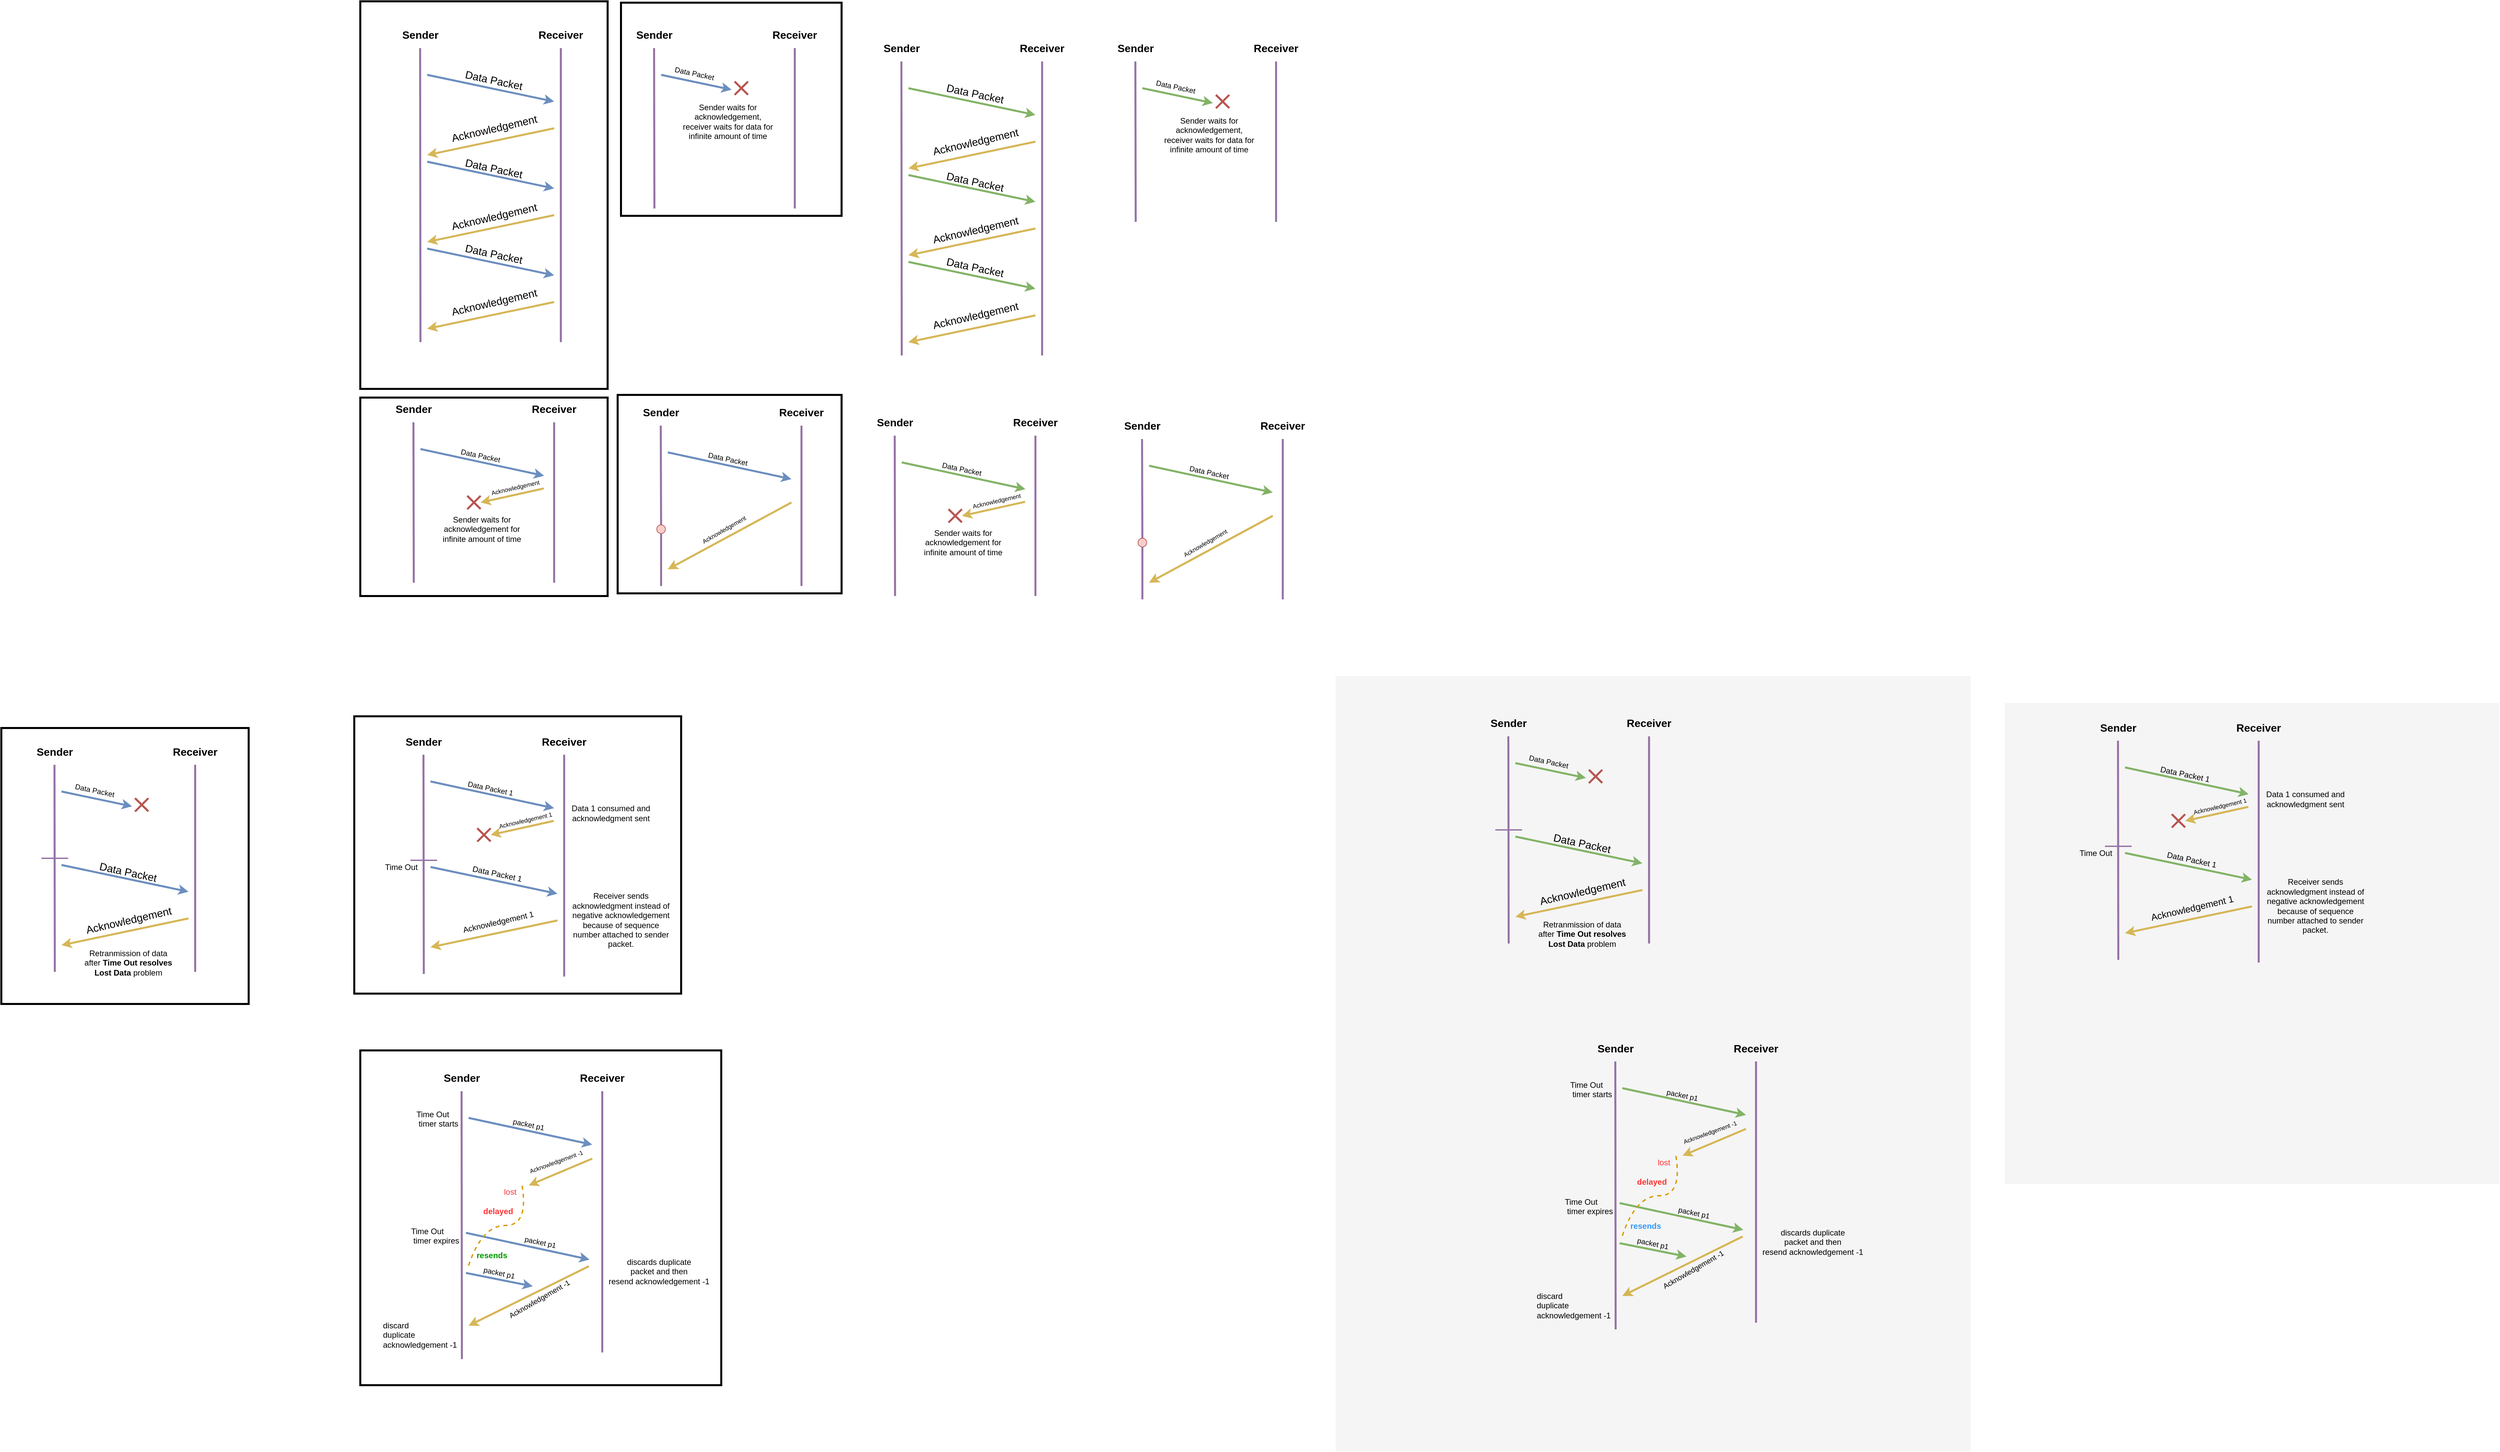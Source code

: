 <mxfile version="12.2.2" type="device" pages="1"><diagram id="f2pY8bDH6W7QqUZCqy7L" name="Page-1"><mxGraphModel dx="3516" dy="1723" grid="1" gridSize="10" guides="1" tooltips="1" connect="1" arrows="1" fold="1" page="1" pageScale="1" pageWidth="850" pageHeight="1100" math="0" shadow="0"><root><mxCell id="0"/><mxCell id="1" parent="0"/><mxCell id="Hwn-j5Cc5d6F_GiXkeXd-306" value="" style="rounded=0;whiteSpace=wrap;html=1;fillColor=#f5f5f5;strokeColor=none;fontColor=#333333;" vertex="1" parent="1"><mxGeometry x="2570" y="1140" width="740" height="720" as="geometry"/></mxCell><mxCell id="Hwn-j5Cc5d6F_GiXkeXd-56" value="" style="rounded=0;whiteSpace=wrap;html=1;fillColor=#f5f5f5;strokeColor=none;fontColor=#333333;" vertex="1" parent="1"><mxGeometry x="1569" y="1100" width="950" height="1160" as="geometry"/></mxCell><mxCell id="XBxk18Q5Z25QXmeTstu0-2" value="" style="endArrow=none;html=1;strokeWidth=3;fillColor=#e1d5e7;strokeColor=#9673a6;" parent="1" edge="1"><mxGeometry width="50" height="50" relative="1" as="geometry"><mxPoint x="200" y="600" as="sourcePoint"/><mxPoint x="199.5" y="160" as="targetPoint"/></mxGeometry></mxCell><mxCell id="XBxk18Q5Z25QXmeTstu0-3" value="&lt;font style=&quot;font-size: 16px&quot;&gt;Sender&lt;/font&gt;" style="text;html=1;strokeColor=none;fillColor=none;align=center;verticalAlign=middle;whiteSpace=wrap;rounded=0;fontStyle=1" parent="1" vertex="1"><mxGeometry x="180" y="130" width="40" height="20" as="geometry"/></mxCell><mxCell id="XBxk18Q5Z25QXmeTstu0-1" value="" style="endArrow=none;html=1;strokeWidth=3;fillColor=#e1d5e7;strokeColor=#9673a6;" parent="1" edge="1"><mxGeometry width="50" height="50" relative="1" as="geometry"><mxPoint x="410" y="600" as="sourcePoint"/><mxPoint x="410" y="160" as="targetPoint"/></mxGeometry></mxCell><mxCell id="XBxk18Q5Z25QXmeTstu0-4" value="&lt;font style=&quot;font-size: 16px&quot;&gt;Receiver&lt;/font&gt;" style="text;html=1;strokeColor=none;fillColor=none;align=center;verticalAlign=middle;whiteSpace=wrap;rounded=0;fontStyle=1" parent="1" vertex="1"><mxGeometry x="390" y="130" width="40" height="20" as="geometry"/></mxCell><mxCell id="XBxk18Q5Z25QXmeTstu0-7" value="" style="endArrow=classic;html=1;strokeWidth=3;fillColor=#dae8fc;strokeColor=#6c8ebf;" parent="1" edge="1"><mxGeometry width="50" height="50" relative="1" as="geometry"><mxPoint x="210" y="200" as="sourcePoint"/><mxPoint x="400" y="240" as="targetPoint"/></mxGeometry></mxCell><mxCell id="XBxk18Q5Z25QXmeTstu0-8" value="" style="endArrow=classic;html=1;strokeWidth=3;fillColor=#fff2cc;strokeColor=#d6b656;" parent="1" edge="1"><mxGeometry width="50" height="50" relative="1" as="geometry"><mxPoint x="400" y="280" as="sourcePoint"/><mxPoint x="210" y="320" as="targetPoint"/></mxGeometry></mxCell><mxCell id="XBxk18Q5Z25QXmeTstu0-9" value="" style="endArrow=classic;html=1;strokeWidth=3;fillColor=#dae8fc;strokeColor=#6c8ebf;" parent="1" edge="1"><mxGeometry width="50" height="50" relative="1" as="geometry"><mxPoint x="210" y="330" as="sourcePoint"/><mxPoint x="400" y="370" as="targetPoint"/></mxGeometry></mxCell><mxCell id="XBxk18Q5Z25QXmeTstu0-10" value="" style="endArrow=classic;html=1;strokeWidth=3;fillColor=#fff2cc;strokeColor=#d6b656;" parent="1" edge="1"><mxGeometry width="50" height="50" relative="1" as="geometry"><mxPoint x="400" y="410" as="sourcePoint"/><mxPoint x="210" y="450" as="targetPoint"/></mxGeometry></mxCell><mxCell id="XBxk18Q5Z25QXmeTstu0-11" value="" style="endArrow=classic;html=1;strokeWidth=3;fillColor=#dae8fc;strokeColor=#6c8ebf;" parent="1" edge="1"><mxGeometry width="50" height="50" relative="1" as="geometry"><mxPoint x="210" y="460" as="sourcePoint"/><mxPoint x="400" y="500" as="targetPoint"/></mxGeometry></mxCell><mxCell id="XBxk18Q5Z25QXmeTstu0-12" value="" style="endArrow=classic;html=1;strokeWidth=3;fillColor=#fff2cc;strokeColor=#d6b656;" parent="1" edge="1"><mxGeometry width="50" height="50" relative="1" as="geometry"><mxPoint x="400" y="540" as="sourcePoint"/><mxPoint x="210" y="580" as="targetPoint"/></mxGeometry></mxCell><mxCell id="XBxk18Q5Z25QXmeTstu0-13" value="&lt;font style=&quot;font-size: 16px&quot;&gt;Data Packet&lt;/font&gt;" style="text;html=1;strokeColor=none;fillColor=none;align=center;verticalAlign=middle;whiteSpace=wrap;rounded=0;fontStyle=0;rotation=12;" parent="1" vertex="1"><mxGeometry x="240" y="198" width="140" height="20" as="geometry"/></mxCell><mxCell id="XBxk18Q5Z25QXmeTstu0-15" value="&lt;span style=&quot;font-size: 16px&quot;&gt;Acknowledgement&lt;/span&gt;" style="text;html=1;strokeColor=none;fillColor=none;align=center;verticalAlign=middle;whiteSpace=wrap;rounded=0;fontStyle=0;rotation=347;" parent="1" vertex="1"><mxGeometry x="240" y="270" width="141" height="20" as="geometry"/></mxCell><mxCell id="XBxk18Q5Z25QXmeTstu0-20" value="&lt;font style=&quot;font-size: 16px&quot;&gt;Data Packet&lt;/font&gt;" style="text;html=1;strokeColor=none;fillColor=none;align=center;verticalAlign=middle;whiteSpace=wrap;rounded=0;fontStyle=0;rotation=12;" parent="1" vertex="1"><mxGeometry x="240" y="330" width="140" height="20" as="geometry"/></mxCell><mxCell id="XBxk18Q5Z25QXmeTstu0-21" value="&lt;span style=&quot;font-size: 16px&quot;&gt;Acknowledgement&lt;/span&gt;" style="text;html=1;strokeColor=none;fillColor=none;align=center;verticalAlign=middle;whiteSpace=wrap;rounded=0;fontStyle=0;rotation=347;" parent="1" vertex="1"><mxGeometry x="240" y="402" width="141" height="20" as="geometry"/></mxCell><mxCell id="XBxk18Q5Z25QXmeTstu0-22" value="&lt;font style=&quot;font-size: 16px&quot;&gt;Data Packet&lt;/font&gt;" style="text;html=1;strokeColor=none;fillColor=none;align=center;verticalAlign=middle;whiteSpace=wrap;rounded=0;fontStyle=0;rotation=12;" parent="1" vertex="1"><mxGeometry x="240" y="458" width="140" height="20" as="geometry"/></mxCell><mxCell id="XBxk18Q5Z25QXmeTstu0-23" value="&lt;span style=&quot;font-size: 16px&quot;&gt;Acknowledgement&lt;/span&gt;" style="text;html=1;strokeColor=none;fillColor=none;align=center;verticalAlign=middle;whiteSpace=wrap;rounded=0;fontStyle=0;rotation=347;" parent="1" vertex="1"><mxGeometry x="240" y="530" width="141" height="20" as="geometry"/></mxCell><mxCell id="Hwn-j5Cc5d6F_GiXkeXd-1" value="" style="endArrow=none;html=1;strokeWidth=3;fillColor=#e1d5e7;strokeColor=#9673a6;" edge="1" parent="1"><mxGeometry width="50" height="50" relative="1" as="geometry"><mxPoint x="550" y="400" as="sourcePoint"/><mxPoint x="549.5" y="160.0" as="targetPoint"/></mxGeometry></mxCell><mxCell id="Hwn-j5Cc5d6F_GiXkeXd-2" value="&lt;font style=&quot;font-size: 16px&quot;&gt;Sender&lt;/font&gt;" style="text;html=1;strokeColor=none;fillColor=none;align=center;verticalAlign=middle;whiteSpace=wrap;rounded=0;fontStyle=1" vertex="1" parent="1"><mxGeometry x="530" y="130" width="40" height="20" as="geometry"/></mxCell><mxCell id="Hwn-j5Cc5d6F_GiXkeXd-3" value="" style="endArrow=none;html=1;strokeWidth=3;fillColor=#e1d5e7;strokeColor=#9673a6;" edge="1" parent="1"><mxGeometry width="50" height="50" relative="1" as="geometry"><mxPoint x="760" y="400" as="sourcePoint"/><mxPoint x="760" y="160.0" as="targetPoint"/></mxGeometry></mxCell><mxCell id="Hwn-j5Cc5d6F_GiXkeXd-4" value="&lt;font style=&quot;font-size: 16px&quot;&gt;Receiver&lt;/font&gt;" style="text;html=1;strokeColor=none;fillColor=none;align=center;verticalAlign=middle;whiteSpace=wrap;rounded=0;fontStyle=1" vertex="1" parent="1"><mxGeometry x="740" y="130" width="40" height="20" as="geometry"/></mxCell><mxCell id="Hwn-j5Cc5d6F_GiXkeXd-5" value="" style="endArrow=classic;html=1;strokeWidth=3;fillColor=#dae8fc;strokeColor=#6c8ebf;entryX=0.924;entryY=1.11;entryDx=0;entryDy=0;entryPerimeter=0;" edge="1" parent="1" target="Hwn-j5Cc5d6F_GiXkeXd-11"><mxGeometry width="50" height="50" relative="1" as="geometry"><mxPoint x="560" y="200.0" as="sourcePoint"/><mxPoint x="660" y="220" as="targetPoint"/></mxGeometry></mxCell><mxCell id="Hwn-j5Cc5d6F_GiXkeXd-11" value="&lt;font style=&quot;font-size: 11px&quot;&gt;Data Packet&lt;/font&gt;" style="text;html=1;strokeColor=none;fillColor=none;align=center;verticalAlign=middle;whiteSpace=wrap;rounded=0;fontStyle=0;rotation=12;" vertex="1" parent="1"><mxGeometry x="540" y="188" width="140" height="20" as="geometry"/></mxCell><mxCell id="Hwn-j5Cc5d6F_GiXkeXd-20" value="" style="group" vertex="1" connectable="0" parent="1"><mxGeometry x="670" y="210" width="20" height="20" as="geometry"/></mxCell><mxCell id="Hwn-j5Cc5d6F_GiXkeXd-18" value="" style="endArrow=none;html=1;strokeWidth=3;fillColor=#f8cecc;strokeColor=#b85450;" edge="1" parent="Hwn-j5Cc5d6F_GiXkeXd-20"><mxGeometry width="50" height="50" relative="1" as="geometry"><mxPoint y="20" as="sourcePoint"/><mxPoint x="20" as="targetPoint"/></mxGeometry></mxCell><mxCell id="Hwn-j5Cc5d6F_GiXkeXd-19" value="" style="endArrow=none;html=1;strokeWidth=3;fillColor=#f8cecc;strokeColor=#b85450;" edge="1" parent="Hwn-j5Cc5d6F_GiXkeXd-20"><mxGeometry width="50" height="50" relative="1" as="geometry"><mxPoint x="20" y="19.75" as="sourcePoint"/><mxPoint as="targetPoint"/></mxGeometry></mxCell><mxCell id="Hwn-j5Cc5d6F_GiXkeXd-32" value="" style="endArrow=none;html=1;strokeWidth=3;fillColor=#e1d5e7;strokeColor=#9673a6;" edge="1" parent="1"><mxGeometry width="50" height="50" relative="1" as="geometry"><mxPoint x="190" y="960" as="sourcePoint"/><mxPoint x="189.5" y="720" as="targetPoint"/></mxGeometry></mxCell><mxCell id="Hwn-j5Cc5d6F_GiXkeXd-33" value="&lt;font style=&quot;font-size: 16px&quot;&gt;Sender&lt;/font&gt;" style="text;html=1;strokeColor=none;fillColor=none;align=center;verticalAlign=middle;whiteSpace=wrap;rounded=0;fontStyle=1" vertex="1" parent="1"><mxGeometry x="170" y="690" width="40" height="20" as="geometry"/></mxCell><mxCell id="Hwn-j5Cc5d6F_GiXkeXd-34" value="" style="endArrow=none;html=1;strokeWidth=3;fillColor=#e1d5e7;strokeColor=#9673a6;" edge="1" parent="1"><mxGeometry width="50" height="50" relative="1" as="geometry"><mxPoint x="400" y="960" as="sourcePoint"/><mxPoint x="400" y="720" as="targetPoint"/></mxGeometry></mxCell><mxCell id="Hwn-j5Cc5d6F_GiXkeXd-35" value="&lt;font style=&quot;font-size: 16px&quot;&gt;Receiver&lt;/font&gt;" style="text;html=1;strokeColor=none;fillColor=none;align=center;verticalAlign=middle;whiteSpace=wrap;rounded=0;fontStyle=1" vertex="1" parent="1"><mxGeometry x="380" y="690" width="40" height="20" as="geometry"/></mxCell><mxCell id="Hwn-j5Cc5d6F_GiXkeXd-36" value="" style="endArrow=classic;html=1;strokeWidth=3;fillColor=#dae8fc;strokeColor=#6c8ebf;" edge="1" parent="1"><mxGeometry width="50" height="50" relative="1" as="geometry"><mxPoint x="200" y="760" as="sourcePoint"/><mxPoint x="385" y="800" as="targetPoint"/></mxGeometry></mxCell><mxCell id="Hwn-j5Cc5d6F_GiXkeXd-37" value="&lt;font style=&quot;font-size: 11px&quot;&gt;Data Packet&lt;/font&gt;" style="text;html=1;strokeColor=none;fillColor=none;align=center;verticalAlign=middle;whiteSpace=wrap;rounded=0;fontStyle=0;rotation=12;" vertex="1" parent="1"><mxGeometry x="220" y="760" width="140" height="20" as="geometry"/></mxCell><mxCell id="Hwn-j5Cc5d6F_GiXkeXd-38" value="" style="group" vertex="1" connectable="0" parent="1"><mxGeometry x="270" y="830" width="20" height="20" as="geometry"/></mxCell><mxCell id="Hwn-j5Cc5d6F_GiXkeXd-39" value="" style="endArrow=none;html=1;strokeWidth=3;fillColor=#f8cecc;strokeColor=#b85450;" edge="1" parent="Hwn-j5Cc5d6F_GiXkeXd-38"><mxGeometry width="50" height="50" relative="1" as="geometry"><mxPoint y="20" as="sourcePoint"/><mxPoint x="20" as="targetPoint"/></mxGeometry></mxCell><mxCell id="Hwn-j5Cc5d6F_GiXkeXd-40" value="" style="endArrow=none;html=1;strokeWidth=3;fillColor=#f8cecc;strokeColor=#b85450;" edge="1" parent="Hwn-j5Cc5d6F_GiXkeXd-38"><mxGeometry width="50" height="50" relative="1" as="geometry"><mxPoint x="20" y="19.75" as="sourcePoint"/><mxPoint as="targetPoint"/></mxGeometry></mxCell><mxCell id="Hwn-j5Cc5d6F_GiXkeXd-41" value="" style="endArrow=classic;html=1;strokeWidth=3;fillColor=#fff2cc;strokeColor=#d6b656;" edge="1" parent="1"><mxGeometry width="50" height="50" relative="1" as="geometry"><mxPoint x="384.5" y="819" as="sourcePoint"/><mxPoint x="290" y="840" as="targetPoint"/></mxGeometry></mxCell><mxCell id="Hwn-j5Cc5d6F_GiXkeXd-42" value="&lt;font style=&quot;font-size: 9px&quot;&gt;Acknowledgement&lt;/font&gt;" style="text;html=1;strokeColor=none;fillColor=none;align=center;verticalAlign=middle;whiteSpace=wrap;rounded=0;fontStyle=0;rotation=347;" vertex="1" parent="1"><mxGeometry x="292" y="807" width="100" height="20" as="geometry"/></mxCell><mxCell id="Hwn-j5Cc5d6F_GiXkeXd-43" value="" style="endArrow=none;html=1;strokeWidth=3;fillColor=#e1d5e7;strokeColor=#9673a6;" edge="1" parent="1" source="Hwn-j5Cc5d6F_GiXkeXd-54"><mxGeometry width="50" height="50" relative="1" as="geometry"><mxPoint x="560" y="965" as="sourcePoint"/><mxPoint x="559.5" y="725" as="targetPoint"/></mxGeometry></mxCell><mxCell id="Hwn-j5Cc5d6F_GiXkeXd-44" value="&lt;font style=&quot;font-size: 16px&quot;&gt;Sender&lt;/font&gt;" style="text;html=1;strokeColor=none;fillColor=none;align=center;verticalAlign=middle;whiteSpace=wrap;rounded=0;fontStyle=1" vertex="1" parent="1"><mxGeometry x="540" y="695" width="40" height="20" as="geometry"/></mxCell><mxCell id="Hwn-j5Cc5d6F_GiXkeXd-45" value="" style="endArrow=none;html=1;strokeWidth=3;fillColor=#e1d5e7;strokeColor=#9673a6;" edge="1" parent="1"><mxGeometry width="50" height="50" relative="1" as="geometry"><mxPoint x="770" y="965" as="sourcePoint"/><mxPoint x="770" y="725" as="targetPoint"/></mxGeometry></mxCell><mxCell id="Hwn-j5Cc5d6F_GiXkeXd-46" value="&lt;font style=&quot;font-size: 16px&quot;&gt;Receiver&lt;/font&gt;" style="text;html=1;strokeColor=none;fillColor=none;align=center;verticalAlign=middle;whiteSpace=wrap;rounded=0;fontStyle=1" vertex="1" parent="1"><mxGeometry x="750" y="695" width="40" height="20" as="geometry"/></mxCell><mxCell id="Hwn-j5Cc5d6F_GiXkeXd-47" value="" style="endArrow=classic;html=1;strokeWidth=3;fillColor=#dae8fc;strokeColor=#6c8ebf;" edge="1" parent="1"><mxGeometry width="50" height="50" relative="1" as="geometry"><mxPoint x="570" y="765" as="sourcePoint"/><mxPoint x="755" y="805" as="targetPoint"/></mxGeometry></mxCell><mxCell id="Hwn-j5Cc5d6F_GiXkeXd-48" value="&lt;font style=&quot;font-size: 11px&quot;&gt;Data Packet&lt;/font&gt;" style="text;html=1;strokeColor=none;fillColor=none;align=center;verticalAlign=middle;whiteSpace=wrap;rounded=0;fontStyle=0;rotation=12;" vertex="1" parent="1"><mxGeometry x="590" y="765" width="140" height="20" as="geometry"/></mxCell><mxCell id="Hwn-j5Cc5d6F_GiXkeXd-52" value="" style="endArrow=classic;html=1;strokeWidth=3;fillColor=#fff2cc;strokeColor=#d6b656;" edge="1" parent="1"><mxGeometry width="50" height="50" relative="1" as="geometry"><mxPoint x="755" y="840" as="sourcePoint"/><mxPoint x="570" y="940" as="targetPoint"/></mxGeometry></mxCell><mxCell id="Hwn-j5Cc5d6F_GiXkeXd-53" value="&lt;font style=&quot;font-size: 9px&quot;&gt;Acknowledgement&lt;/font&gt;" style="text;html=1;strokeColor=none;fillColor=none;align=center;verticalAlign=middle;whiteSpace=wrap;rounded=0;fontStyle=0;rotation=-30;" vertex="1" parent="1"><mxGeometry x="604" y="870" width="100" height="20" as="geometry"/></mxCell><mxCell id="Hwn-j5Cc5d6F_GiXkeXd-54" value="" style="ellipse;whiteSpace=wrap;html=1;aspect=fixed;fillColor=#f8cecc;strokeColor=#b85450;" vertex="1" parent="1"><mxGeometry x="553.5" y="873.5" width="13" height="13" as="geometry"/></mxCell><mxCell id="Hwn-j5Cc5d6F_GiXkeXd-55" value="" style="endArrow=none;html=1;strokeWidth=3;fillColor=#e1d5e7;strokeColor=#9673a6;" edge="1" parent="1" target="Hwn-j5Cc5d6F_GiXkeXd-54"><mxGeometry width="50" height="50" relative="1" as="geometry"><mxPoint x="560" y="965" as="sourcePoint"/><mxPoint x="559.5" y="725" as="targetPoint"/></mxGeometry></mxCell><mxCell id="Hwn-j5Cc5d6F_GiXkeXd-66" value="Sender waits for acknowledgement,&lt;br&gt;receiver waits for data for infinite amount of time" style="text;html=1;strokeColor=none;fillColor=none;align=center;verticalAlign=middle;whiteSpace=wrap;rounded=0;" vertex="1" parent="1"><mxGeometry x="590" y="234" width="140" height="72" as="geometry"/></mxCell><mxCell id="Hwn-j5Cc5d6F_GiXkeXd-67" value="Sender waits for acknowledgement&amp;nbsp;for infinite amount of time" style="text;html=1;strokeColor=none;fillColor=none;align=center;verticalAlign=middle;whiteSpace=wrap;rounded=0;" vertex="1" parent="1"><mxGeometry x="222" y="844" width="140" height="72" as="geometry"/></mxCell><mxCell id="Hwn-j5Cc5d6F_GiXkeXd-68" value="" style="endArrow=none;html=1;strokeWidth=3;fillColor=#e1d5e7;strokeColor=#9673a6;" edge="1" parent="1"><mxGeometry width="50" height="50" relative="1" as="geometry"><mxPoint x="920" y="620" as="sourcePoint"/><mxPoint x="919.5" y="180" as="targetPoint"/></mxGeometry></mxCell><mxCell id="Hwn-j5Cc5d6F_GiXkeXd-69" value="&lt;font style=&quot;font-size: 16px&quot;&gt;Sender&lt;/font&gt;" style="text;html=1;strokeColor=none;fillColor=none;align=center;verticalAlign=middle;whiteSpace=wrap;rounded=0;fontStyle=1" vertex="1" parent="1"><mxGeometry x="900" y="150" width="40" height="20" as="geometry"/></mxCell><mxCell id="Hwn-j5Cc5d6F_GiXkeXd-70" value="" style="endArrow=none;html=1;strokeWidth=3;fillColor=#e1d5e7;strokeColor=#9673a6;" edge="1" parent="1"><mxGeometry width="50" height="50" relative="1" as="geometry"><mxPoint x="1130" y="620" as="sourcePoint"/><mxPoint x="1130" y="180" as="targetPoint"/></mxGeometry></mxCell><mxCell id="Hwn-j5Cc5d6F_GiXkeXd-71" value="&lt;font style=&quot;font-size: 16px&quot;&gt;Receiver&lt;/font&gt;" style="text;html=1;strokeColor=none;fillColor=none;align=center;verticalAlign=middle;whiteSpace=wrap;rounded=0;fontStyle=1" vertex="1" parent="1"><mxGeometry x="1110" y="150" width="40" height="20" as="geometry"/></mxCell><mxCell id="Hwn-j5Cc5d6F_GiXkeXd-72" value="" style="endArrow=classic;html=1;strokeWidth=3;fillColor=#d5e8d4;strokeColor=#82b366;" edge="1" parent="1"><mxGeometry width="50" height="50" relative="1" as="geometry"><mxPoint x="930" y="220" as="sourcePoint"/><mxPoint x="1120" y="260" as="targetPoint"/></mxGeometry></mxCell><mxCell id="Hwn-j5Cc5d6F_GiXkeXd-73" value="" style="endArrow=classic;html=1;strokeWidth=3;fillColor=#fff2cc;strokeColor=#d6b656;" edge="1" parent="1"><mxGeometry width="50" height="50" relative="1" as="geometry"><mxPoint x="1120" y="300" as="sourcePoint"/><mxPoint x="930" y="340" as="targetPoint"/></mxGeometry></mxCell><mxCell id="Hwn-j5Cc5d6F_GiXkeXd-74" value="" style="endArrow=classic;html=1;strokeWidth=3;fillColor=#d5e8d4;strokeColor=#82b366;" edge="1" parent="1"><mxGeometry width="50" height="50" relative="1" as="geometry"><mxPoint x="930" y="350" as="sourcePoint"/><mxPoint x="1120" y="390" as="targetPoint"/></mxGeometry></mxCell><mxCell id="Hwn-j5Cc5d6F_GiXkeXd-75" value="" style="endArrow=classic;html=1;strokeWidth=3;fillColor=#fff2cc;strokeColor=#d6b656;" edge="1" parent="1"><mxGeometry width="50" height="50" relative="1" as="geometry"><mxPoint x="1120" y="430" as="sourcePoint"/><mxPoint x="930" y="470" as="targetPoint"/></mxGeometry></mxCell><mxCell id="Hwn-j5Cc5d6F_GiXkeXd-76" value="" style="endArrow=classic;html=1;strokeWidth=3;fillColor=#d5e8d4;strokeColor=#82b366;" edge="1" parent="1"><mxGeometry width="50" height="50" relative="1" as="geometry"><mxPoint x="930" y="480" as="sourcePoint"/><mxPoint x="1120" y="520" as="targetPoint"/></mxGeometry></mxCell><mxCell id="Hwn-j5Cc5d6F_GiXkeXd-77" value="" style="endArrow=classic;html=1;strokeWidth=3;fillColor=#fff2cc;strokeColor=#d6b656;" edge="1" parent="1"><mxGeometry width="50" height="50" relative="1" as="geometry"><mxPoint x="1120" y="560" as="sourcePoint"/><mxPoint x="930" y="600" as="targetPoint"/></mxGeometry></mxCell><mxCell id="Hwn-j5Cc5d6F_GiXkeXd-78" value="&lt;font style=&quot;font-size: 16px&quot;&gt;Data Packet&lt;/font&gt;" style="text;html=1;strokeColor=none;fillColor=none;align=center;verticalAlign=middle;whiteSpace=wrap;rounded=0;fontStyle=0;rotation=12;" vertex="1" parent="1"><mxGeometry x="960" y="218" width="140" height="20" as="geometry"/></mxCell><mxCell id="Hwn-j5Cc5d6F_GiXkeXd-79" value="&lt;span style=&quot;font-size: 16px&quot;&gt;Acknowledgement&lt;/span&gt;" style="text;html=1;strokeColor=none;fillColor=none;align=center;verticalAlign=middle;whiteSpace=wrap;rounded=0;fontStyle=0;rotation=347;" vertex="1" parent="1"><mxGeometry x="960" y="290" width="141" height="20" as="geometry"/></mxCell><mxCell id="Hwn-j5Cc5d6F_GiXkeXd-80" value="&lt;font style=&quot;font-size: 16px&quot;&gt;Data Packet&lt;/font&gt;" style="text;html=1;strokeColor=none;fillColor=none;align=center;verticalAlign=middle;whiteSpace=wrap;rounded=0;fontStyle=0;rotation=12;" vertex="1" parent="1"><mxGeometry x="960" y="350" width="140" height="20" as="geometry"/></mxCell><mxCell id="Hwn-j5Cc5d6F_GiXkeXd-81" value="&lt;span style=&quot;font-size: 16px&quot;&gt;Acknowledgement&lt;/span&gt;" style="text;html=1;strokeColor=none;fillColor=none;align=center;verticalAlign=middle;whiteSpace=wrap;rounded=0;fontStyle=0;rotation=347;" vertex="1" parent="1"><mxGeometry x="960" y="422" width="141" height="20" as="geometry"/></mxCell><mxCell id="Hwn-j5Cc5d6F_GiXkeXd-82" value="&lt;font style=&quot;font-size: 16px&quot;&gt;Data Packet&lt;/font&gt;" style="text;html=1;strokeColor=none;fillColor=none;align=center;verticalAlign=middle;whiteSpace=wrap;rounded=0;fontStyle=0;rotation=12;" vertex="1" parent="1"><mxGeometry x="960" y="478" width="140" height="20" as="geometry"/></mxCell><mxCell id="Hwn-j5Cc5d6F_GiXkeXd-83" value="&lt;span style=&quot;font-size: 16px&quot;&gt;Acknowledgement&lt;/span&gt;" style="text;html=1;strokeColor=none;fillColor=none;align=center;verticalAlign=middle;whiteSpace=wrap;rounded=0;fontStyle=0;rotation=347;" vertex="1" parent="1"><mxGeometry x="960" y="550" width="141" height="20" as="geometry"/></mxCell><mxCell id="Hwn-j5Cc5d6F_GiXkeXd-84" value="" style="endArrow=none;html=1;strokeWidth=3;fillColor=#e1d5e7;strokeColor=#9673a6;" edge="1" parent="1"><mxGeometry width="50" height="50" relative="1" as="geometry"><mxPoint x="1270" y="420" as="sourcePoint"/><mxPoint x="1269.5" y="180" as="targetPoint"/></mxGeometry></mxCell><mxCell id="Hwn-j5Cc5d6F_GiXkeXd-85" value="&lt;font style=&quot;font-size: 16px&quot;&gt;Sender&lt;/font&gt;" style="text;html=1;strokeColor=none;fillColor=none;align=center;verticalAlign=middle;whiteSpace=wrap;rounded=0;fontStyle=1" vertex="1" parent="1"><mxGeometry x="1250" y="150" width="40" height="20" as="geometry"/></mxCell><mxCell id="Hwn-j5Cc5d6F_GiXkeXd-86" value="" style="endArrow=none;html=1;strokeWidth=3;fillColor=#e1d5e7;strokeColor=#9673a6;" edge="1" parent="1"><mxGeometry width="50" height="50" relative="1" as="geometry"><mxPoint x="1480" y="420" as="sourcePoint"/><mxPoint x="1480" y="180" as="targetPoint"/></mxGeometry></mxCell><mxCell id="Hwn-j5Cc5d6F_GiXkeXd-87" value="&lt;font style=&quot;font-size: 16px&quot;&gt;Receiver&lt;/font&gt;" style="text;html=1;strokeColor=none;fillColor=none;align=center;verticalAlign=middle;whiteSpace=wrap;rounded=0;fontStyle=1" vertex="1" parent="1"><mxGeometry x="1460" y="150" width="40" height="20" as="geometry"/></mxCell><mxCell id="Hwn-j5Cc5d6F_GiXkeXd-88" value="" style="endArrow=classic;html=1;strokeWidth=3;fillColor=#d5e8d4;strokeColor=#82b366;entryX=0.924;entryY=1.11;entryDx=0;entryDy=0;entryPerimeter=0;" edge="1" parent="1" target="Hwn-j5Cc5d6F_GiXkeXd-89"><mxGeometry width="50" height="50" relative="1" as="geometry"><mxPoint x="1280" y="220" as="sourcePoint"/><mxPoint x="1380" y="240" as="targetPoint"/></mxGeometry></mxCell><mxCell id="Hwn-j5Cc5d6F_GiXkeXd-89" value="&lt;font style=&quot;font-size: 11px&quot;&gt;Data Packet&lt;/font&gt;" style="text;html=1;strokeColor=none;fillColor=none;align=center;verticalAlign=middle;whiteSpace=wrap;rounded=0;fontStyle=0;rotation=12;" vertex="1" parent="1"><mxGeometry x="1260" y="208" width="140" height="20" as="geometry"/></mxCell><mxCell id="Hwn-j5Cc5d6F_GiXkeXd-90" value="" style="group" vertex="1" connectable="0" parent="1"><mxGeometry x="1390" y="230" width="20" height="20" as="geometry"/></mxCell><mxCell id="Hwn-j5Cc5d6F_GiXkeXd-91" value="" style="endArrow=none;html=1;strokeWidth=3;fillColor=#f8cecc;strokeColor=#b85450;" edge="1" parent="Hwn-j5Cc5d6F_GiXkeXd-90"><mxGeometry width="50" height="50" relative="1" as="geometry"><mxPoint y="20" as="sourcePoint"/><mxPoint x="20" as="targetPoint"/></mxGeometry></mxCell><mxCell id="Hwn-j5Cc5d6F_GiXkeXd-92" value="" style="endArrow=none;html=1;strokeWidth=3;fillColor=#f8cecc;strokeColor=#b85450;" edge="1" parent="Hwn-j5Cc5d6F_GiXkeXd-90"><mxGeometry width="50" height="50" relative="1" as="geometry"><mxPoint x="20" y="19.75" as="sourcePoint"/><mxPoint as="targetPoint"/></mxGeometry></mxCell><mxCell id="Hwn-j5Cc5d6F_GiXkeXd-93" value="" style="endArrow=none;html=1;strokeWidth=3;fillColor=#e1d5e7;strokeColor=#9673a6;" edge="1" parent="1"><mxGeometry width="50" height="50" relative="1" as="geometry"><mxPoint x="910" y="980" as="sourcePoint"/><mxPoint x="909.5" y="740" as="targetPoint"/></mxGeometry></mxCell><mxCell id="Hwn-j5Cc5d6F_GiXkeXd-94" value="&lt;font style=&quot;font-size: 16px&quot;&gt;Sender&lt;/font&gt;" style="text;html=1;strokeColor=none;fillColor=none;align=center;verticalAlign=middle;whiteSpace=wrap;rounded=0;fontStyle=1" vertex="1" parent="1"><mxGeometry x="890" y="710" width="40" height="20" as="geometry"/></mxCell><mxCell id="Hwn-j5Cc5d6F_GiXkeXd-95" value="" style="endArrow=none;html=1;strokeWidth=3;fillColor=#e1d5e7;strokeColor=#9673a6;" edge="1" parent="1"><mxGeometry width="50" height="50" relative="1" as="geometry"><mxPoint x="1120" y="980" as="sourcePoint"/><mxPoint x="1120" y="740" as="targetPoint"/></mxGeometry></mxCell><mxCell id="Hwn-j5Cc5d6F_GiXkeXd-96" value="&lt;font style=&quot;font-size: 16px&quot;&gt;Receiver&lt;/font&gt;" style="text;html=1;strokeColor=none;fillColor=none;align=center;verticalAlign=middle;whiteSpace=wrap;rounded=0;fontStyle=1" vertex="1" parent="1"><mxGeometry x="1100" y="710" width="40" height="20" as="geometry"/></mxCell><mxCell id="Hwn-j5Cc5d6F_GiXkeXd-97" value="" style="endArrow=classic;html=1;strokeWidth=3;fillColor=#d5e8d4;strokeColor=#82b366;" edge="1" parent="1"><mxGeometry width="50" height="50" relative="1" as="geometry"><mxPoint x="920" y="780" as="sourcePoint"/><mxPoint x="1105" y="820" as="targetPoint"/></mxGeometry></mxCell><mxCell id="Hwn-j5Cc5d6F_GiXkeXd-98" value="&lt;font style=&quot;font-size: 11px&quot;&gt;Data Packet&lt;/font&gt;" style="text;html=1;strokeColor=none;fillColor=none;align=center;verticalAlign=middle;whiteSpace=wrap;rounded=0;fontStyle=0;rotation=12;" vertex="1" parent="1"><mxGeometry x="940" y="780" width="140" height="20" as="geometry"/></mxCell><mxCell id="Hwn-j5Cc5d6F_GiXkeXd-99" value="" style="group" vertex="1" connectable="0" parent="1"><mxGeometry x="990" y="850" width="20" height="20" as="geometry"/></mxCell><mxCell id="Hwn-j5Cc5d6F_GiXkeXd-100" value="" style="endArrow=none;html=1;strokeWidth=3;fillColor=#f8cecc;strokeColor=#b85450;" edge="1" parent="Hwn-j5Cc5d6F_GiXkeXd-99"><mxGeometry width="50" height="50" relative="1" as="geometry"><mxPoint y="20" as="sourcePoint"/><mxPoint x="20" as="targetPoint"/></mxGeometry></mxCell><mxCell id="Hwn-j5Cc5d6F_GiXkeXd-101" value="" style="endArrow=none;html=1;strokeWidth=3;fillColor=#f8cecc;strokeColor=#b85450;" edge="1" parent="Hwn-j5Cc5d6F_GiXkeXd-99"><mxGeometry width="50" height="50" relative="1" as="geometry"><mxPoint x="20" y="19.75" as="sourcePoint"/><mxPoint as="targetPoint"/></mxGeometry></mxCell><mxCell id="Hwn-j5Cc5d6F_GiXkeXd-102" value="" style="endArrow=classic;html=1;strokeWidth=3;fillColor=#fff2cc;strokeColor=#d6b656;" edge="1" parent="1"><mxGeometry width="50" height="50" relative="1" as="geometry"><mxPoint x="1104.5" y="839" as="sourcePoint"/><mxPoint x="1010" y="860" as="targetPoint"/></mxGeometry></mxCell><mxCell id="Hwn-j5Cc5d6F_GiXkeXd-103" value="&lt;font style=&quot;font-size: 9px&quot;&gt;Acknowledgement&lt;/font&gt;" style="text;html=1;strokeColor=none;fillColor=none;align=center;verticalAlign=middle;whiteSpace=wrap;rounded=0;fontStyle=0;rotation=347;" vertex="1" parent="1"><mxGeometry x="1012" y="827" width="100" height="20" as="geometry"/></mxCell><mxCell id="Hwn-j5Cc5d6F_GiXkeXd-104" value="" style="endArrow=none;html=1;strokeWidth=3;fillColor=#e1d5e7;strokeColor=#9673a6;" edge="1" parent="1" source="Hwn-j5Cc5d6F_GiXkeXd-112"><mxGeometry width="50" height="50" relative="1" as="geometry"><mxPoint x="1280" y="985" as="sourcePoint"/><mxPoint x="1279.5" y="745" as="targetPoint"/></mxGeometry></mxCell><mxCell id="Hwn-j5Cc5d6F_GiXkeXd-105" value="&lt;font style=&quot;font-size: 16px&quot;&gt;Sender&lt;/font&gt;" style="text;html=1;strokeColor=none;fillColor=none;align=center;verticalAlign=middle;whiteSpace=wrap;rounded=0;fontStyle=1" vertex="1" parent="1"><mxGeometry x="1260" y="715" width="40" height="20" as="geometry"/></mxCell><mxCell id="Hwn-j5Cc5d6F_GiXkeXd-106" value="" style="endArrow=none;html=1;strokeWidth=3;fillColor=#e1d5e7;strokeColor=#9673a6;" edge="1" parent="1"><mxGeometry width="50" height="50" relative="1" as="geometry"><mxPoint x="1490" y="985" as="sourcePoint"/><mxPoint x="1490" y="745" as="targetPoint"/></mxGeometry></mxCell><mxCell id="Hwn-j5Cc5d6F_GiXkeXd-107" value="&lt;font style=&quot;font-size: 16px&quot;&gt;Receiver&lt;/font&gt;" style="text;html=1;strokeColor=none;fillColor=none;align=center;verticalAlign=middle;whiteSpace=wrap;rounded=0;fontStyle=1" vertex="1" parent="1"><mxGeometry x="1470" y="715" width="40" height="20" as="geometry"/></mxCell><mxCell id="Hwn-j5Cc5d6F_GiXkeXd-108" value="" style="endArrow=classic;html=1;strokeWidth=3;fillColor=#d5e8d4;strokeColor=#82b366;" edge="1" parent="1"><mxGeometry width="50" height="50" relative="1" as="geometry"><mxPoint x="1290" y="785" as="sourcePoint"/><mxPoint x="1475" y="825" as="targetPoint"/></mxGeometry></mxCell><mxCell id="Hwn-j5Cc5d6F_GiXkeXd-109" value="&lt;font style=&quot;font-size: 11px&quot;&gt;Data Packet&lt;/font&gt;" style="text;html=1;strokeColor=none;fillColor=none;align=center;verticalAlign=middle;whiteSpace=wrap;rounded=0;fontStyle=0;rotation=12;" vertex="1" parent="1"><mxGeometry x="1310" y="785" width="140" height="20" as="geometry"/></mxCell><mxCell id="Hwn-j5Cc5d6F_GiXkeXd-110" value="" style="endArrow=classic;html=1;strokeWidth=3;fillColor=#fff2cc;strokeColor=#d6b656;" edge="1" parent="1"><mxGeometry width="50" height="50" relative="1" as="geometry"><mxPoint x="1475" y="860" as="sourcePoint"/><mxPoint x="1290" y="960" as="targetPoint"/></mxGeometry></mxCell><mxCell id="Hwn-j5Cc5d6F_GiXkeXd-111" value="&lt;font style=&quot;font-size: 9px&quot;&gt;Acknowledgement&lt;/font&gt;" style="text;html=1;strokeColor=none;fillColor=none;align=center;verticalAlign=middle;whiteSpace=wrap;rounded=0;fontStyle=0;rotation=-30;" vertex="1" parent="1"><mxGeometry x="1324" y="890" width="100" height="20" as="geometry"/></mxCell><mxCell id="Hwn-j5Cc5d6F_GiXkeXd-112" value="" style="ellipse;whiteSpace=wrap;html=1;aspect=fixed;fillColor=#f8cecc;strokeColor=#b85450;" vertex="1" parent="1"><mxGeometry x="1273.5" y="893.5" width="13" height="13" as="geometry"/></mxCell><mxCell id="Hwn-j5Cc5d6F_GiXkeXd-113" value="" style="endArrow=none;html=1;strokeWidth=3;fillColor=#e1d5e7;strokeColor=#9673a6;" edge="1" parent="1" target="Hwn-j5Cc5d6F_GiXkeXd-112"><mxGeometry width="50" height="50" relative="1" as="geometry"><mxPoint x="1280" y="985" as="sourcePoint"/><mxPoint x="1279.5" y="745" as="targetPoint"/></mxGeometry></mxCell><mxCell id="Hwn-j5Cc5d6F_GiXkeXd-114" value="Sender waits for acknowledgement,&lt;br&gt;receiver waits for data for infinite amount of time" style="text;html=1;strokeColor=none;fillColor=none;align=center;verticalAlign=middle;whiteSpace=wrap;rounded=0;" vertex="1" parent="1"><mxGeometry x="1310" y="254" width="140" height="72" as="geometry"/></mxCell><mxCell id="Hwn-j5Cc5d6F_GiXkeXd-115" value="Sender waits for acknowledgement&amp;nbsp;for infinite amount of time" style="text;html=1;strokeColor=none;fillColor=none;align=center;verticalAlign=middle;whiteSpace=wrap;rounded=0;" vertex="1" parent="1"><mxGeometry x="942" y="864" width="140" height="72" as="geometry"/></mxCell><mxCell id="Hwn-j5Cc5d6F_GiXkeXd-117" value="" style="rounded=0;whiteSpace=wrap;html=1;strokeColor=#000000;strokeWidth=3;fillColor=none;" vertex="1" parent="1"><mxGeometry x="110" y="90" width="370" height="580" as="geometry"/></mxCell><mxCell id="Hwn-j5Cc5d6F_GiXkeXd-118" value="" style="rounded=0;whiteSpace=wrap;html=1;strokeColor=#000000;strokeWidth=3;fillColor=none;" vertex="1" parent="1"><mxGeometry x="110" y="683" width="370" height="297" as="geometry"/></mxCell><mxCell id="Hwn-j5Cc5d6F_GiXkeXd-119" value="" style="rounded=0;whiteSpace=wrap;html=1;strokeColor=#000000;strokeWidth=3;fillColor=none;" vertex="1" parent="1"><mxGeometry x="495" y="679" width="335" height="297" as="geometry"/></mxCell><mxCell id="Hwn-j5Cc5d6F_GiXkeXd-120" value="" style="rounded=0;whiteSpace=wrap;html=1;strokeColor=#000000;strokeWidth=3;fillColor=none;" vertex="1" parent="1"><mxGeometry x="500" y="92" width="330" height="319" as="geometry"/></mxCell><mxCell id="Hwn-j5Cc5d6F_GiXkeXd-121" value="" style="endArrow=none;html=1;strokeWidth=3;fillColor=#e1d5e7;strokeColor=#9673a6;" edge="1" parent="1"><mxGeometry width="50" height="50" relative="1" as="geometry"><mxPoint x="1828" y="1500" as="sourcePoint"/><mxPoint x="1827.5" y="1190" as="targetPoint"/></mxGeometry></mxCell><mxCell id="Hwn-j5Cc5d6F_GiXkeXd-122" value="&lt;font style=&quot;font-size: 16px&quot;&gt;Sender&lt;/font&gt;" style="text;html=1;strokeColor=none;fillColor=none;align=center;verticalAlign=middle;whiteSpace=wrap;rounded=0;fontStyle=1" vertex="1" parent="1"><mxGeometry x="1808" y="1160" width="40" height="20" as="geometry"/></mxCell><mxCell id="Hwn-j5Cc5d6F_GiXkeXd-123" value="" style="endArrow=none;html=1;strokeWidth=3;fillColor=#e1d5e7;strokeColor=#9673a6;" edge="1" parent="1"><mxGeometry width="50" height="50" relative="1" as="geometry"><mxPoint x="2038" y="1500" as="sourcePoint"/><mxPoint x="2038" y="1190" as="targetPoint"/></mxGeometry></mxCell><mxCell id="Hwn-j5Cc5d6F_GiXkeXd-124" value="&lt;font style=&quot;font-size: 16px&quot;&gt;Receiver&lt;/font&gt;" style="text;html=1;strokeColor=none;fillColor=none;align=center;verticalAlign=middle;whiteSpace=wrap;rounded=0;fontStyle=1" vertex="1" parent="1"><mxGeometry x="2018" y="1160" width="40" height="20" as="geometry"/></mxCell><mxCell id="Hwn-j5Cc5d6F_GiXkeXd-125" value="" style="endArrow=classic;html=1;strokeWidth=3;fillColor=#d5e8d4;strokeColor=#82b366;entryX=0.924;entryY=1.11;entryDx=0;entryDy=0;entryPerimeter=0;" edge="1" parent="1" target="Hwn-j5Cc5d6F_GiXkeXd-126"><mxGeometry width="50" height="50" relative="1" as="geometry"><mxPoint x="1838" y="1230" as="sourcePoint"/><mxPoint x="1938" y="1250" as="targetPoint"/></mxGeometry></mxCell><mxCell id="Hwn-j5Cc5d6F_GiXkeXd-126" value="&lt;font style=&quot;font-size: 11px&quot;&gt;Data Packet&lt;/font&gt;" style="text;html=1;strokeColor=none;fillColor=none;align=center;verticalAlign=middle;whiteSpace=wrap;rounded=0;fontStyle=0;rotation=12;" vertex="1" parent="1"><mxGeometry x="1818" y="1218" width="140" height="20" as="geometry"/></mxCell><mxCell id="Hwn-j5Cc5d6F_GiXkeXd-127" value="" style="group" vertex="1" connectable="0" parent="1"><mxGeometry x="1948" y="1240" width="20" height="20" as="geometry"/></mxCell><mxCell id="Hwn-j5Cc5d6F_GiXkeXd-128" value="" style="endArrow=none;html=1;strokeWidth=3;fillColor=#f8cecc;strokeColor=#b85450;" edge="1" parent="Hwn-j5Cc5d6F_GiXkeXd-127"><mxGeometry width="50" height="50" relative="1" as="geometry"><mxPoint y="20" as="sourcePoint"/><mxPoint x="20" as="targetPoint"/></mxGeometry></mxCell><mxCell id="Hwn-j5Cc5d6F_GiXkeXd-129" value="" style="endArrow=none;html=1;strokeWidth=3;fillColor=#f8cecc;strokeColor=#b85450;" edge="1" parent="Hwn-j5Cc5d6F_GiXkeXd-127"><mxGeometry width="50" height="50" relative="1" as="geometry"><mxPoint x="20" y="19.75" as="sourcePoint"/><mxPoint as="targetPoint"/></mxGeometry></mxCell><mxCell id="Hwn-j5Cc5d6F_GiXkeXd-130" value="Retranmission of data after &lt;b&gt;Time Out resolves Lost Data&lt;/b&gt; problem" style="text;html=1;strokeColor=none;fillColor=none;align=center;verticalAlign=middle;whiteSpace=wrap;rounded=0;" vertex="1" parent="1"><mxGeometry x="1868" y="1450" width="140" height="72" as="geometry"/></mxCell><mxCell id="Hwn-j5Cc5d6F_GiXkeXd-131" value="" style="endArrow=classic;html=1;strokeWidth=3;fillColor=#d5e8d4;strokeColor=#82b366;" edge="1" parent="1"><mxGeometry width="50" height="50" relative="1" as="geometry"><mxPoint x="1838" y="1340" as="sourcePoint"/><mxPoint x="2028" y="1380" as="targetPoint"/></mxGeometry></mxCell><mxCell id="Hwn-j5Cc5d6F_GiXkeXd-132" value="" style="endArrow=classic;html=1;strokeWidth=3;fillColor=#fff2cc;strokeColor=#d6b656;" edge="1" parent="1"><mxGeometry width="50" height="50" relative="1" as="geometry"><mxPoint x="2028" y="1420" as="sourcePoint"/><mxPoint x="1838" y="1460" as="targetPoint"/></mxGeometry></mxCell><mxCell id="Hwn-j5Cc5d6F_GiXkeXd-133" value="&lt;font style=&quot;font-size: 16px&quot;&gt;Data Packet&lt;/font&gt;" style="text;html=1;strokeColor=none;fillColor=none;align=center;verticalAlign=middle;whiteSpace=wrap;rounded=0;fontStyle=0;rotation=12;" vertex="1" parent="1"><mxGeometry x="1868" y="1340" width="140" height="20" as="geometry"/></mxCell><mxCell id="Hwn-j5Cc5d6F_GiXkeXd-134" value="&lt;span style=&quot;font-size: 16px&quot;&gt;Acknowledgement&lt;/span&gt;" style="text;html=1;strokeColor=none;fillColor=none;align=center;verticalAlign=middle;whiteSpace=wrap;rounded=0;fontStyle=0;rotation=347;" vertex="1" parent="1"><mxGeometry x="1868" y="1412" width="141" height="20" as="geometry"/></mxCell><mxCell id="Hwn-j5Cc5d6F_GiXkeXd-135" value="" style="endArrow=none;html=1;strokeWidth=2;fillColor=#e1d5e7;strokeColor=#9673a6;" edge="1" parent="1"><mxGeometry width="50" height="50" relative="1" as="geometry"><mxPoint x="1808" y="1330" as="sourcePoint"/><mxPoint x="1848" y="1330" as="targetPoint"/></mxGeometry></mxCell><mxCell id="Hwn-j5Cc5d6F_GiXkeXd-137" value="" style="endArrow=none;html=1;strokeWidth=3;fillColor=#e1d5e7;strokeColor=#9673a6;" edge="1" parent="1"><mxGeometry width="50" height="50" relative="1" as="geometry"><mxPoint x="2740" y="1524.5" as="sourcePoint"/><mxPoint x="2739.5" y="1196.5" as="targetPoint"/></mxGeometry></mxCell><mxCell id="Hwn-j5Cc5d6F_GiXkeXd-138" value="&lt;font style=&quot;font-size: 16px&quot;&gt;Sender&lt;/font&gt;" style="text;html=1;strokeColor=none;fillColor=none;align=center;verticalAlign=middle;whiteSpace=wrap;rounded=0;fontStyle=1" vertex="1" parent="1"><mxGeometry x="2720" y="1166.5" width="40" height="20" as="geometry"/></mxCell><mxCell id="Hwn-j5Cc5d6F_GiXkeXd-139" value="" style="endArrow=none;html=1;strokeWidth=3;fillColor=#e1d5e7;strokeColor=#9673a6;" edge="1" parent="1"><mxGeometry width="50" height="50" relative="1" as="geometry"><mxPoint x="2950" y="1528.5" as="sourcePoint"/><mxPoint x="2950" y="1196.5" as="targetPoint"/></mxGeometry></mxCell><mxCell id="Hwn-j5Cc5d6F_GiXkeXd-140" value="&lt;font style=&quot;font-size: 16px&quot;&gt;Receiver&lt;/font&gt;" style="text;html=1;strokeColor=none;fillColor=none;align=center;verticalAlign=middle;whiteSpace=wrap;rounded=0;fontStyle=1" vertex="1" parent="1"><mxGeometry x="2930" y="1166.5" width="40" height="20" as="geometry"/></mxCell><mxCell id="Hwn-j5Cc5d6F_GiXkeXd-141" value="" style="endArrow=classic;html=1;strokeWidth=3;fillColor=#d5e8d4;strokeColor=#82b366;" edge="1" parent="1"><mxGeometry width="50" height="50" relative="1" as="geometry"><mxPoint x="2750" y="1236.5" as="sourcePoint"/><mxPoint x="2935" y="1276.5" as="targetPoint"/></mxGeometry></mxCell><mxCell id="Hwn-j5Cc5d6F_GiXkeXd-142" value="&lt;font style=&quot;font-size: 12px&quot;&gt;Data Packet 1&lt;/font&gt;" style="text;html=1;strokeColor=none;fillColor=none;align=center;verticalAlign=middle;whiteSpace=wrap;rounded=0;fontStyle=0;rotation=12;" vertex="1" parent="1"><mxGeometry x="2770" y="1236.5" width="140" height="20" as="geometry"/></mxCell><mxCell id="Hwn-j5Cc5d6F_GiXkeXd-143" value="" style="group" vertex="1" connectable="0" parent="1"><mxGeometry x="2820" y="1306.5" width="20" height="20" as="geometry"/></mxCell><mxCell id="Hwn-j5Cc5d6F_GiXkeXd-144" value="" style="endArrow=none;html=1;strokeWidth=3;fillColor=#f8cecc;strokeColor=#b85450;" edge="1" parent="Hwn-j5Cc5d6F_GiXkeXd-143"><mxGeometry width="50" height="50" relative="1" as="geometry"><mxPoint y="20" as="sourcePoint"/><mxPoint x="20" as="targetPoint"/></mxGeometry></mxCell><mxCell id="Hwn-j5Cc5d6F_GiXkeXd-145" value="" style="endArrow=none;html=1;strokeWidth=3;fillColor=#f8cecc;strokeColor=#b85450;" edge="1" parent="Hwn-j5Cc5d6F_GiXkeXd-143"><mxGeometry width="50" height="50" relative="1" as="geometry"><mxPoint x="20" y="19.75" as="sourcePoint"/><mxPoint as="targetPoint"/></mxGeometry></mxCell><mxCell id="Hwn-j5Cc5d6F_GiXkeXd-146" value="" style="endArrow=classic;html=1;strokeWidth=3;fillColor=#fff2cc;strokeColor=#d6b656;" edge="1" parent="1"><mxGeometry width="50" height="50" relative="1" as="geometry"><mxPoint x="2934.5" y="1295.5" as="sourcePoint"/><mxPoint x="2840" y="1316.5" as="targetPoint"/></mxGeometry></mxCell><mxCell id="Hwn-j5Cc5d6F_GiXkeXd-147" value="&lt;font style=&quot;font-size: 9px&quot;&gt;Acknowledgement 1&lt;/font&gt;" style="text;html=1;strokeColor=none;fillColor=none;align=center;verticalAlign=middle;whiteSpace=wrap;rounded=0;fontStyle=0;rotation=347;" vertex="1" parent="1"><mxGeometry x="2842" y="1283.5" width="100" height="20" as="geometry"/></mxCell><mxCell id="Hwn-j5Cc5d6F_GiXkeXd-148" value="Receiver sends acknowledgment instead of negative acknowledgement because of sequence number attached to sender packet." style="text;html=1;strokeColor=none;fillColor=none;align=center;verticalAlign=middle;whiteSpace=wrap;rounded=0;" vertex="1" parent="1"><mxGeometry x="2960" y="1396.5" width="150" height="94" as="geometry"/></mxCell><mxCell id="Hwn-j5Cc5d6F_GiXkeXd-149" value="" style="endArrow=classic;html=1;strokeWidth=3;fillColor=#d5e8d4;strokeColor=#82b366;" edge="1" parent="1"><mxGeometry width="50" height="50" relative="1" as="geometry"><mxPoint x="2750" y="1364.5" as="sourcePoint"/><mxPoint x="2940" y="1404.5" as="targetPoint"/></mxGeometry></mxCell><mxCell id="Hwn-j5Cc5d6F_GiXkeXd-150" value="" style="endArrow=classic;html=1;strokeWidth=3;fillColor=#fff2cc;strokeColor=#d6b656;" edge="1" parent="1"><mxGeometry width="50" height="50" relative="1" as="geometry"><mxPoint x="2940" y="1444.5" as="sourcePoint"/><mxPoint x="2750" y="1484.5" as="targetPoint"/></mxGeometry></mxCell><mxCell id="Hwn-j5Cc5d6F_GiXkeXd-151" value="&lt;font style=&quot;font-size: 12px&quot;&gt;Data Packet 1&lt;/font&gt;" style="text;html=1;strokeColor=none;fillColor=none;align=center;verticalAlign=middle;whiteSpace=wrap;rounded=0;fontStyle=0;rotation=12;" vertex="1" parent="1"><mxGeometry x="2780" y="1364.5" width="140" height="20" as="geometry"/></mxCell><mxCell id="Hwn-j5Cc5d6F_GiXkeXd-152" value="&lt;font style=&quot;font-size: 14px&quot;&gt;Acknowledgement 1&lt;/font&gt;" style="text;html=1;strokeColor=none;fillColor=none;align=center;verticalAlign=middle;whiteSpace=wrap;rounded=0;fontStyle=0;rotation=347;" vertex="1" parent="1"><mxGeometry x="2780" y="1436.5" width="141" height="20" as="geometry"/></mxCell><mxCell id="Hwn-j5Cc5d6F_GiXkeXd-153" value="" style="endArrow=none;html=1;strokeWidth=2;fillColor=#e1d5e7;strokeColor=#9673a6;" edge="1" parent="1"><mxGeometry width="50" height="50" relative="1" as="geometry"><mxPoint x="2720" y="1354.5" as="sourcePoint"/><mxPoint x="2760" y="1354.5" as="targetPoint"/></mxGeometry></mxCell><mxCell id="Hwn-j5Cc5d6F_GiXkeXd-154" value="Time Out" style="text;html=1;resizable=0;points=[];autosize=1;align=left;verticalAlign=top;spacingTop=-4;" vertex="1" parent="1"><mxGeometry x="2680" y="1354.5" width="60" height="20" as="geometry"/></mxCell><mxCell id="Hwn-j5Cc5d6F_GiXkeXd-155" value="Data 1 consumed and acknowledgment sent" style="text;html=1;strokeColor=none;fillColor=none;align=center;verticalAlign=middle;whiteSpace=wrap;rounded=0;" vertex="1" parent="1"><mxGeometry x="2960" y="1262.5" width="120" height="42" as="geometry"/></mxCell><mxCell id="Hwn-j5Cc5d6F_GiXkeXd-157" value="" style="endArrow=none;html=1;strokeWidth=3;fillColor=#e1d5e7;strokeColor=#9673a6;" edge="1" parent="1"><mxGeometry width="50" height="50" relative="1" as="geometry"><mxPoint x="1988" y="2077.5" as="sourcePoint"/><mxPoint x="1987.5" y="1676.5" as="targetPoint"/></mxGeometry></mxCell><mxCell id="Hwn-j5Cc5d6F_GiXkeXd-158" value="&lt;font style=&quot;font-size: 16px&quot;&gt;Sender&lt;/font&gt;" style="text;html=1;strokeColor=none;fillColor=none;align=center;verticalAlign=middle;whiteSpace=wrap;rounded=0;fontStyle=1" vertex="1" parent="1"><mxGeometry x="1968" y="1646.5" width="40" height="20" as="geometry"/></mxCell><mxCell id="Hwn-j5Cc5d6F_GiXkeXd-159" value="" style="endArrow=none;html=1;strokeWidth=3;fillColor=#e1d5e7;strokeColor=#9673a6;" edge="1" parent="1"><mxGeometry width="50" height="50" relative="1" as="geometry"><mxPoint x="2198" y="2067.5" as="sourcePoint"/><mxPoint x="2198" y="1676.5" as="targetPoint"/></mxGeometry></mxCell><mxCell id="Hwn-j5Cc5d6F_GiXkeXd-160" value="&lt;font style=&quot;font-size: 16px&quot;&gt;Receiver&lt;/font&gt;" style="text;html=1;strokeColor=none;fillColor=none;align=center;verticalAlign=middle;whiteSpace=wrap;rounded=0;fontStyle=1" vertex="1" parent="1"><mxGeometry x="2178" y="1646.5" width="40" height="20" as="geometry"/></mxCell><mxCell id="Hwn-j5Cc5d6F_GiXkeXd-161" value="" style="endArrow=classic;html=1;strokeWidth=3;fillColor=#d5e8d4;strokeColor=#82b366;" edge="1" parent="1"><mxGeometry width="50" height="50" relative="1" as="geometry"><mxPoint x="1998" y="1716.5" as="sourcePoint"/><mxPoint x="2183" y="1756.5" as="targetPoint"/></mxGeometry></mxCell><mxCell id="Hwn-j5Cc5d6F_GiXkeXd-162" value="&lt;font style=&quot;font-size: 11px&quot;&gt;packet p1&lt;/font&gt;" style="text;html=1;strokeColor=none;fillColor=none;align=center;verticalAlign=middle;whiteSpace=wrap;rounded=0;fontStyle=0;rotation=12;" vertex="1" parent="1"><mxGeometry x="2018" y="1716.5" width="140" height="20" as="geometry"/></mxCell><mxCell id="Hwn-j5Cc5d6F_GiXkeXd-163" value="" style="endArrow=classic;html=1;strokeWidth=3;fillColor=#fff2cc;strokeColor=#d6b656;" edge="1" parent="1"><mxGeometry width="50" height="50" relative="1" as="geometry"><mxPoint x="2183" y="1777.5" as="sourcePoint"/><mxPoint x="2088" y="1817.5" as="targetPoint"/></mxGeometry></mxCell><mxCell id="Hwn-j5Cc5d6F_GiXkeXd-164" value="&lt;font style=&quot;font-size: 9px&quot;&gt;Acknowledgement -1&lt;/font&gt;" style="text;html=1;strokeColor=none;fillColor=none;align=center;verticalAlign=middle;whiteSpace=wrap;rounded=0;fontStyle=0;rotation=-20;" vertex="1" parent="1"><mxGeometry x="2079" y="1771.5" width="100" height="20" as="geometry"/></mxCell><mxCell id="Hwn-j5Cc5d6F_GiXkeXd-167" value="Time Out&lt;br&gt;&amp;nbsp;timer starts" style="text;html=1;resizable=0;points=[];autosize=1;align=left;verticalAlign=top;spacingTop=-4;" vertex="1" parent="1"><mxGeometry x="1918" y="1701.5" width="80" height="30" as="geometry"/></mxCell><mxCell id="Hwn-j5Cc5d6F_GiXkeXd-168" value="" style="endArrow=classic;html=1;strokeWidth=3;fillColor=#d5e8d4;strokeColor=#82b366;" edge="1" parent="1"><mxGeometry width="50" height="50" relative="1" as="geometry"><mxPoint x="1994" y="1888.5" as="sourcePoint"/><mxPoint x="2179" y="1928.5" as="targetPoint"/></mxGeometry></mxCell><mxCell id="Hwn-j5Cc5d6F_GiXkeXd-169" value="&lt;font style=&quot;font-size: 11px&quot;&gt;packet p1&lt;/font&gt;" style="text;html=1;strokeColor=none;fillColor=none;align=center;verticalAlign=middle;whiteSpace=wrap;rounded=0;fontStyle=0;rotation=12;" vertex="1" parent="1"><mxGeometry x="2068.5" y="1892.5" width="73" height="20" as="geometry"/></mxCell><mxCell id="Hwn-j5Cc5d6F_GiXkeXd-170" value="" style="endArrow=classic;html=1;strokeWidth=3;fillColor=#fff2cc;strokeColor=#d6b656;" edge="1" parent="1"><mxGeometry width="50" height="50" relative="1" as="geometry"><mxPoint x="2178" y="1938.5" as="sourcePoint"/><mxPoint x="1998" y="2027.5" as="targetPoint"/></mxGeometry></mxCell><mxCell id="Hwn-j5Cc5d6F_GiXkeXd-171" value="&lt;font style=&quot;font-size: 11px&quot;&gt;Acknowledgement -1&lt;/font&gt;" style="text;html=1;strokeColor=none;fillColor=none;align=center;verticalAlign=middle;whiteSpace=wrap;rounded=0;fontStyle=0;rotation=-30;" vertex="1" parent="1"><mxGeometry x="2049" y="1977.5" width="110" height="20" as="geometry"/></mxCell><mxCell id="Hwn-j5Cc5d6F_GiXkeXd-172" value="" style="endArrow=classic;html=1;strokeWidth=3;fillColor=#d5e8d4;strokeColor=#82b366;" edge="1" parent="1"><mxGeometry width="50" height="50" relative="1" as="geometry"><mxPoint x="1994" y="1948.5" as="sourcePoint"/><mxPoint x="2094" y="1968.5" as="targetPoint"/></mxGeometry></mxCell><mxCell id="Hwn-j5Cc5d6F_GiXkeXd-173" value="&lt;font style=&quot;font-size: 11px&quot;&gt;packet p1&lt;/font&gt;" style="text;html=1;strokeColor=none;fillColor=none;align=center;verticalAlign=middle;whiteSpace=wrap;rounded=0;fontStyle=0;rotation=12;" vertex="1" parent="1"><mxGeometry x="2014" y="1938.5" width="60" height="20" as="geometry"/></mxCell><mxCell id="Hwn-j5Cc5d6F_GiXkeXd-175" value="&lt;font color=&quot;#ff3333&quot;&gt;lost&lt;/font&gt;" style="text;html=1;resizable=0;points=[];autosize=1;align=left;verticalAlign=top;spacingTop=-4;fillColor=none;strokeColor=none;" vertex="1" parent="1"><mxGeometry x="2049" y="1817.5" width="30" height="20" as="geometry"/></mxCell><mxCell id="Hwn-j5Cc5d6F_GiXkeXd-180" value="" style="curved=1;endArrow=none;html=1;strokeWidth=2;endFill=0;dashed=1;fillColor=#ffe6cc;strokeColor=#d79b00;" edge="1" parent="1"><mxGeometry width="50" height="50" relative="1" as="geometry"><mxPoint x="1998" y="1937.5" as="sourcePoint"/><mxPoint x="2078" y="1817.5" as="targetPoint"/><Array as="points"><mxPoint x="2018" y="1877.5"/><mxPoint x="2088" y="1877.5"/></Array></mxGeometry></mxCell><mxCell id="Hwn-j5Cc5d6F_GiXkeXd-181" value="&lt;font color=&quot;#ff3333&quot;&gt;&lt;b&gt;delayed&lt;/b&gt;&lt;/font&gt;" style="text;html=1;resizable=0;points=[];autosize=1;align=left;verticalAlign=top;spacingTop=-4;fillColor=none;strokeColor=none;" vertex="1" parent="1"><mxGeometry x="2018" y="1846.5" width="60" height="20" as="geometry"/></mxCell><mxCell id="Hwn-j5Cc5d6F_GiXkeXd-182" value="Time Out&lt;br&gt;&amp;nbsp;timer expires" style="text;html=1;resizable=0;points=[];autosize=1;align=left;verticalAlign=top;spacingTop=-4;" vertex="1" parent="1"><mxGeometry x="1910" y="1876.5" width="90" height="30" as="geometry"/></mxCell><mxCell id="Hwn-j5Cc5d6F_GiXkeXd-183" value="discard&amp;nbsp;&lt;br&gt;duplicate &lt;br&gt;acknowledgement -1" style="text;html=1;resizable=0;points=[];autosize=1;align=left;verticalAlign=top;spacingTop=-4;" vertex="1" parent="1"><mxGeometry x="1868" y="2017.5" width="130" height="40" as="geometry"/></mxCell><mxCell id="Hwn-j5Cc5d6F_GiXkeXd-186" value="&lt;span style=&quot;text-align: left ; white-space: nowrap&quot;&gt;discards duplicate &lt;br&gt;packet and then &lt;br&gt;resend acknowledgement -1&lt;/span&gt;" style="text;html=1;strokeColor=none;fillColor=none;align=center;verticalAlign=middle;whiteSpace=wrap;rounded=0;" vertex="1" parent="1"><mxGeometry x="2198" y="1912.5" width="170" height="68" as="geometry"/></mxCell><mxCell id="Hwn-j5Cc5d6F_GiXkeXd-187" value="&lt;b&gt;&lt;font color=&quot;#3399ff&quot;&gt;resends&lt;/font&gt;&lt;/b&gt;" style="text;html=1;resizable=0;points=[];autosize=1;align=left;verticalAlign=top;spacingTop=-4;fillColor=none;strokeColor=none;" vertex="1" parent="1"><mxGeometry x="2008" y="1912.5" width="60" height="20" as="geometry"/></mxCell><mxCell id="Hwn-j5Cc5d6F_GiXkeXd-189" value="" style="endArrow=none;html=1;strokeWidth=3;fillColor=#e1d5e7;strokeColor=#9673a6;" edge="1" parent="1"><mxGeometry width="50" height="50" relative="1" as="geometry"><mxPoint x="-347" y="1542.5" as="sourcePoint"/><mxPoint x="-347.5" y="1232.5" as="targetPoint"/></mxGeometry></mxCell><mxCell id="Hwn-j5Cc5d6F_GiXkeXd-190" value="&lt;font style=&quot;font-size: 16px&quot;&gt;Sender&lt;/font&gt;" style="text;html=1;strokeColor=none;fillColor=none;align=center;verticalAlign=middle;whiteSpace=wrap;rounded=0;fontStyle=1" vertex="1" parent="1"><mxGeometry x="-367" y="1202.5" width="40" height="20" as="geometry"/></mxCell><mxCell id="Hwn-j5Cc5d6F_GiXkeXd-191" value="" style="endArrow=none;html=1;strokeWidth=3;fillColor=#e1d5e7;strokeColor=#9673a6;" edge="1" parent="1"><mxGeometry width="50" height="50" relative="1" as="geometry"><mxPoint x="-137" y="1542.5" as="sourcePoint"/><mxPoint x="-137" y="1232.5" as="targetPoint"/></mxGeometry></mxCell><mxCell id="Hwn-j5Cc5d6F_GiXkeXd-192" value="&lt;font style=&quot;font-size: 16px&quot;&gt;Receiver&lt;/font&gt;" style="text;html=1;strokeColor=none;fillColor=none;align=center;verticalAlign=middle;whiteSpace=wrap;rounded=0;fontStyle=1" vertex="1" parent="1"><mxGeometry x="-157" y="1202.5" width="40" height="20" as="geometry"/></mxCell><mxCell id="Hwn-j5Cc5d6F_GiXkeXd-193" value="" style="endArrow=classic;html=1;strokeWidth=3;fillColor=#dae8fc;strokeColor=#6c8ebf;entryX=0.924;entryY=1.11;entryDx=0;entryDy=0;entryPerimeter=0;" edge="1" parent="1" target="Hwn-j5Cc5d6F_GiXkeXd-194"><mxGeometry width="50" height="50" relative="1" as="geometry"><mxPoint x="-337" y="1272.5" as="sourcePoint"/><mxPoint x="-237" y="1292.5" as="targetPoint"/></mxGeometry></mxCell><mxCell id="Hwn-j5Cc5d6F_GiXkeXd-194" value="&lt;font style=&quot;font-size: 11px&quot;&gt;Data Packet&lt;/font&gt;" style="text;html=1;strokeColor=none;fillColor=none;align=center;verticalAlign=middle;whiteSpace=wrap;rounded=0;fontStyle=0;rotation=12;" vertex="1" parent="1"><mxGeometry x="-357" y="1260.5" width="140" height="20" as="geometry"/></mxCell><mxCell id="Hwn-j5Cc5d6F_GiXkeXd-195" value="" style="group" vertex="1" connectable="0" parent="1"><mxGeometry x="-227" y="1282.5" width="20" height="20" as="geometry"/></mxCell><mxCell id="Hwn-j5Cc5d6F_GiXkeXd-196" value="" style="endArrow=none;html=1;strokeWidth=3;fillColor=#f8cecc;strokeColor=#b85450;" edge="1" parent="Hwn-j5Cc5d6F_GiXkeXd-195"><mxGeometry width="50" height="50" relative="1" as="geometry"><mxPoint y="20" as="sourcePoint"/><mxPoint x="20" as="targetPoint"/></mxGeometry></mxCell><mxCell id="Hwn-j5Cc5d6F_GiXkeXd-197" value="" style="endArrow=none;html=1;strokeWidth=3;fillColor=#f8cecc;strokeColor=#b85450;" edge="1" parent="Hwn-j5Cc5d6F_GiXkeXd-195"><mxGeometry width="50" height="50" relative="1" as="geometry"><mxPoint x="20" y="19.75" as="sourcePoint"/><mxPoint as="targetPoint"/></mxGeometry></mxCell><mxCell id="Hwn-j5Cc5d6F_GiXkeXd-198" value="Retranmission of data after &lt;b&gt;Time Out resolves Lost Data&lt;/b&gt; problem" style="text;html=1;strokeColor=none;fillColor=none;align=center;verticalAlign=middle;whiteSpace=wrap;rounded=0;" vertex="1" parent="1"><mxGeometry x="-307" y="1492.5" width="140" height="72" as="geometry"/></mxCell><mxCell id="Hwn-j5Cc5d6F_GiXkeXd-199" value="" style="endArrow=classic;html=1;strokeWidth=3;fillColor=#dae8fc;strokeColor=#6c8ebf;" edge="1" parent="1"><mxGeometry width="50" height="50" relative="1" as="geometry"><mxPoint x="-337" y="1382.5" as="sourcePoint"/><mxPoint x="-147" y="1422.5" as="targetPoint"/></mxGeometry></mxCell><mxCell id="Hwn-j5Cc5d6F_GiXkeXd-200" value="" style="endArrow=classic;html=1;strokeWidth=3;fillColor=#fff2cc;strokeColor=#d6b656;" edge="1" parent="1"><mxGeometry width="50" height="50" relative="1" as="geometry"><mxPoint x="-147" y="1462.5" as="sourcePoint"/><mxPoint x="-337" y="1502.5" as="targetPoint"/></mxGeometry></mxCell><mxCell id="Hwn-j5Cc5d6F_GiXkeXd-201" value="&lt;font style=&quot;font-size: 16px&quot;&gt;Data Packet&lt;/font&gt;" style="text;html=1;strokeColor=none;fillColor=none;align=center;verticalAlign=middle;whiteSpace=wrap;rounded=0;fontStyle=0;rotation=12;" vertex="1" parent="1"><mxGeometry x="-307" y="1382.5" width="140" height="20" as="geometry"/></mxCell><mxCell id="Hwn-j5Cc5d6F_GiXkeXd-202" value="&lt;span style=&quot;font-size: 16px&quot;&gt;Acknowledgement&lt;/span&gt;" style="text;html=1;strokeColor=none;fillColor=none;align=center;verticalAlign=middle;whiteSpace=wrap;rounded=0;fontStyle=0;rotation=347;" vertex="1" parent="1"><mxGeometry x="-307" y="1454.5" width="141" height="20" as="geometry"/></mxCell><mxCell id="Hwn-j5Cc5d6F_GiXkeXd-203" value="" style="endArrow=none;html=1;strokeWidth=2;fillColor=#e1d5e7;strokeColor=#9673a6;" edge="1" parent="1"><mxGeometry width="50" height="50" relative="1" as="geometry"><mxPoint x="-367" y="1372.5" as="sourcePoint"/><mxPoint x="-327" y="1372.5" as="targetPoint"/></mxGeometry></mxCell><mxCell id="Hwn-j5Cc5d6F_GiXkeXd-204" value="" style="endArrow=none;html=1;strokeWidth=3;fillColor=#e1d5e7;strokeColor=#9673a6;" edge="1" parent="1"><mxGeometry width="50" height="50" relative="1" as="geometry"><mxPoint x="205" y="1545.5" as="sourcePoint"/><mxPoint x="204.5" y="1217.5" as="targetPoint"/></mxGeometry></mxCell><mxCell id="Hwn-j5Cc5d6F_GiXkeXd-205" value="&lt;font style=&quot;font-size: 16px&quot;&gt;Sender&lt;/font&gt;" style="text;html=1;strokeColor=none;fillColor=none;align=center;verticalAlign=middle;whiteSpace=wrap;rounded=0;fontStyle=1" vertex="1" parent="1"><mxGeometry x="185" y="1187.5" width="40" height="20" as="geometry"/></mxCell><mxCell id="Hwn-j5Cc5d6F_GiXkeXd-206" value="" style="endArrow=none;html=1;strokeWidth=3;fillColor=#e1d5e7;strokeColor=#9673a6;" edge="1" parent="1"><mxGeometry width="50" height="50" relative="1" as="geometry"><mxPoint x="415" y="1549.5" as="sourcePoint"/><mxPoint x="415" y="1217.5" as="targetPoint"/></mxGeometry></mxCell><mxCell id="Hwn-j5Cc5d6F_GiXkeXd-207" value="&lt;font style=&quot;font-size: 16px&quot;&gt;Receiver&lt;/font&gt;" style="text;html=1;strokeColor=none;fillColor=none;align=center;verticalAlign=middle;whiteSpace=wrap;rounded=0;fontStyle=1" vertex="1" parent="1"><mxGeometry x="395" y="1187.5" width="40" height="20" as="geometry"/></mxCell><mxCell id="Hwn-j5Cc5d6F_GiXkeXd-208" value="" style="endArrow=classic;html=1;strokeWidth=3;fillColor=#dae8fc;strokeColor=#6c8ebf;" edge="1" parent="1"><mxGeometry width="50" height="50" relative="1" as="geometry"><mxPoint x="215" y="1257.5" as="sourcePoint"/><mxPoint x="400" y="1297.5" as="targetPoint"/></mxGeometry></mxCell><mxCell id="Hwn-j5Cc5d6F_GiXkeXd-209" value="&lt;font style=&quot;font-size: 11px&quot;&gt;Data Packet 1&lt;/font&gt;" style="text;html=1;strokeColor=none;fillColor=none;align=center;verticalAlign=middle;whiteSpace=wrap;rounded=0;fontStyle=0;rotation=12;" vertex="1" parent="1"><mxGeometry x="235" y="1257.5" width="140" height="20" as="geometry"/></mxCell><mxCell id="Hwn-j5Cc5d6F_GiXkeXd-210" value="" style="group" vertex="1" connectable="0" parent="1"><mxGeometry x="285" y="1327.5" width="20" height="20" as="geometry"/></mxCell><mxCell id="Hwn-j5Cc5d6F_GiXkeXd-211" value="" style="endArrow=none;html=1;strokeWidth=3;fillColor=#f8cecc;strokeColor=#b85450;" edge="1" parent="Hwn-j5Cc5d6F_GiXkeXd-210"><mxGeometry width="50" height="50" relative="1" as="geometry"><mxPoint y="20" as="sourcePoint"/><mxPoint x="20" as="targetPoint"/></mxGeometry></mxCell><mxCell id="Hwn-j5Cc5d6F_GiXkeXd-212" value="" style="endArrow=none;html=1;strokeWidth=3;fillColor=#f8cecc;strokeColor=#b85450;" edge="1" parent="Hwn-j5Cc5d6F_GiXkeXd-210"><mxGeometry width="50" height="50" relative="1" as="geometry"><mxPoint x="20" y="19.75" as="sourcePoint"/><mxPoint as="targetPoint"/></mxGeometry></mxCell><mxCell id="Hwn-j5Cc5d6F_GiXkeXd-213" value="" style="endArrow=classic;html=1;strokeWidth=3;fillColor=#fff2cc;strokeColor=#d6b656;" edge="1" parent="1"><mxGeometry width="50" height="50" relative="1" as="geometry"><mxPoint x="399.5" y="1316.5" as="sourcePoint"/><mxPoint x="305" y="1337.5" as="targetPoint"/></mxGeometry></mxCell><mxCell id="Hwn-j5Cc5d6F_GiXkeXd-214" value="&lt;font style=&quot;font-size: 9px&quot;&gt;Acknowledgement 1&lt;/font&gt;" style="text;html=1;strokeColor=none;fillColor=none;align=center;verticalAlign=middle;whiteSpace=wrap;rounded=0;fontStyle=0;rotation=347;" vertex="1" parent="1"><mxGeometry x="307" y="1304.5" width="100" height="20" as="geometry"/></mxCell><mxCell id="Hwn-j5Cc5d6F_GiXkeXd-215" value="Receiver sends acknowledgment instead of negative acknowledgement because of sequence number attached to sender packet." style="text;html=1;strokeColor=none;fillColor=none;align=center;verticalAlign=middle;whiteSpace=wrap;rounded=0;" vertex="1" parent="1"><mxGeometry x="425" y="1417.5" width="150" height="94" as="geometry"/></mxCell><mxCell id="Hwn-j5Cc5d6F_GiXkeXd-216" value="" style="endArrow=classic;html=1;strokeWidth=3;fillColor=#dae8fc;strokeColor=#6c8ebf;" edge="1" parent="1"><mxGeometry width="50" height="50" relative="1" as="geometry"><mxPoint x="215" y="1385.5" as="sourcePoint"/><mxPoint x="405" y="1425.5" as="targetPoint"/></mxGeometry></mxCell><mxCell id="Hwn-j5Cc5d6F_GiXkeXd-217" value="" style="endArrow=classic;html=1;strokeWidth=3;fillColor=#fff2cc;strokeColor=#d6b656;" edge="1" parent="1"><mxGeometry width="50" height="50" relative="1" as="geometry"><mxPoint x="405" y="1465.5" as="sourcePoint"/><mxPoint x="215" y="1505.5" as="targetPoint"/></mxGeometry></mxCell><mxCell id="Hwn-j5Cc5d6F_GiXkeXd-218" value="&lt;font style=&quot;font-size: 12px&quot;&gt;Data Packet 1&lt;/font&gt;" style="text;html=1;strokeColor=none;fillColor=none;align=center;verticalAlign=middle;whiteSpace=wrap;rounded=0;fontStyle=0;rotation=12;" vertex="1" parent="1"><mxGeometry x="245" y="1385.5" width="140" height="20" as="geometry"/></mxCell><mxCell id="Hwn-j5Cc5d6F_GiXkeXd-219" value="&lt;font style=&quot;font-size: 12px&quot;&gt;Acknowledgement 1&lt;/font&gt;" style="text;html=1;strokeColor=none;fillColor=none;align=center;verticalAlign=middle;whiteSpace=wrap;rounded=0;fontStyle=0;rotation=347;" vertex="1" parent="1"><mxGeometry x="246" y="1457.5" width="141" height="20" as="geometry"/></mxCell><mxCell id="Hwn-j5Cc5d6F_GiXkeXd-220" value="" style="endArrow=none;html=1;strokeWidth=2;fillColor=#e1d5e7;strokeColor=#9673a6;" edge="1" parent="1"><mxGeometry width="50" height="50" relative="1" as="geometry"><mxPoint x="185" y="1375.5" as="sourcePoint"/><mxPoint x="225" y="1375.5" as="targetPoint"/></mxGeometry></mxCell><mxCell id="Hwn-j5Cc5d6F_GiXkeXd-221" value="Time Out" style="text;html=1;resizable=0;points=[];autosize=1;align=left;verticalAlign=top;spacingTop=-4;" vertex="1" parent="1"><mxGeometry x="145" y="1375.5" width="60" height="20" as="geometry"/></mxCell><mxCell id="Hwn-j5Cc5d6F_GiXkeXd-222" value="Data 1 consumed and acknowledgment sent" style="text;html=1;strokeColor=none;fillColor=none;align=center;verticalAlign=middle;whiteSpace=wrap;rounded=0;" vertex="1" parent="1"><mxGeometry x="425" y="1283.5" width="120" height="42" as="geometry"/></mxCell><mxCell id="Hwn-j5Cc5d6F_GiXkeXd-223" value="" style="endArrow=none;html=1;strokeWidth=3;fillColor=#e1d5e7;strokeColor=#9673a6;" edge="1" parent="1"><mxGeometry width="50" height="50" relative="1" as="geometry"><mxPoint x="262" y="2122" as="sourcePoint"/><mxPoint x="261.5" y="1721" as="targetPoint"/></mxGeometry></mxCell><mxCell id="Hwn-j5Cc5d6F_GiXkeXd-224" value="&lt;font style=&quot;font-size: 16px&quot;&gt;Sender&lt;/font&gt;" style="text;html=1;strokeColor=none;fillColor=none;align=center;verticalAlign=middle;whiteSpace=wrap;rounded=0;fontStyle=1" vertex="1" parent="1"><mxGeometry x="242" y="1691" width="40" height="20" as="geometry"/></mxCell><mxCell id="Hwn-j5Cc5d6F_GiXkeXd-225" value="" style="endArrow=none;html=1;strokeWidth=3;fillColor=#e1d5e7;strokeColor=#9673a6;" edge="1" parent="1"><mxGeometry width="50" height="50" relative="1" as="geometry"><mxPoint x="472" y="2112" as="sourcePoint"/><mxPoint x="472" y="1721" as="targetPoint"/></mxGeometry></mxCell><mxCell id="Hwn-j5Cc5d6F_GiXkeXd-226" value="&lt;font style=&quot;font-size: 16px&quot;&gt;Receiver&lt;/font&gt;" style="text;html=1;strokeColor=none;fillColor=none;align=center;verticalAlign=middle;whiteSpace=wrap;rounded=0;fontStyle=1" vertex="1" parent="1"><mxGeometry x="452" y="1691" width="40" height="20" as="geometry"/></mxCell><mxCell id="Hwn-j5Cc5d6F_GiXkeXd-227" value="" style="endArrow=classic;html=1;strokeWidth=3;fillColor=#dae8fc;strokeColor=#6c8ebf;" edge="1" parent="1"><mxGeometry width="50" height="50" relative="1" as="geometry"><mxPoint x="272" y="1761" as="sourcePoint"/><mxPoint x="457" y="1801" as="targetPoint"/></mxGeometry></mxCell><mxCell id="Hwn-j5Cc5d6F_GiXkeXd-228" value="&lt;font style=&quot;font-size: 11px&quot;&gt;packet p1&lt;/font&gt;" style="text;html=1;strokeColor=none;fillColor=none;align=center;verticalAlign=middle;whiteSpace=wrap;rounded=0;fontStyle=0;rotation=12;" vertex="1" parent="1"><mxGeometry x="292" y="1761" width="140" height="20" as="geometry"/></mxCell><mxCell id="Hwn-j5Cc5d6F_GiXkeXd-229" value="" style="endArrow=classic;html=1;strokeWidth=3;fillColor=#fff2cc;strokeColor=#d6b656;" edge="1" parent="1"><mxGeometry width="50" height="50" relative="1" as="geometry"><mxPoint x="457" y="1822" as="sourcePoint"/><mxPoint x="362" y="1862" as="targetPoint"/></mxGeometry></mxCell><mxCell id="Hwn-j5Cc5d6F_GiXkeXd-230" value="&lt;font style=&quot;font-size: 9px&quot;&gt;Acknowledgement -1&lt;/font&gt;" style="text;html=1;strokeColor=none;fillColor=none;align=center;verticalAlign=middle;whiteSpace=wrap;rounded=0;fontStyle=0;rotation=-20;" vertex="1" parent="1"><mxGeometry x="353" y="1816" width="100" height="20" as="geometry"/></mxCell><mxCell id="Hwn-j5Cc5d6F_GiXkeXd-231" value="Time Out&lt;br&gt;&amp;nbsp;timer starts" style="text;html=1;resizable=0;points=[];autosize=1;align=left;verticalAlign=top;spacingTop=-4;" vertex="1" parent="1"><mxGeometry x="192" y="1746" width="80" height="30" as="geometry"/></mxCell><mxCell id="Hwn-j5Cc5d6F_GiXkeXd-232" value="" style="endArrow=classic;html=1;strokeWidth=3;fillColor=#dae8fc;strokeColor=#6c8ebf;" edge="1" parent="1"><mxGeometry width="50" height="50" relative="1" as="geometry"><mxPoint x="268" y="1933" as="sourcePoint"/><mxPoint x="453" y="1973" as="targetPoint"/></mxGeometry></mxCell><mxCell id="Hwn-j5Cc5d6F_GiXkeXd-233" value="&lt;font style=&quot;font-size: 11px&quot;&gt;packet p1&lt;/font&gt;" style="text;html=1;strokeColor=none;fillColor=none;align=center;verticalAlign=middle;whiteSpace=wrap;rounded=0;fontStyle=0;rotation=12;" vertex="1" parent="1"><mxGeometry x="342.5" y="1937" width="73" height="20" as="geometry"/></mxCell><mxCell id="Hwn-j5Cc5d6F_GiXkeXd-234" value="" style="endArrow=classic;html=1;strokeWidth=3;fillColor=#fff2cc;strokeColor=#d6b656;" edge="1" parent="1"><mxGeometry width="50" height="50" relative="1" as="geometry"><mxPoint x="452" y="1983" as="sourcePoint"/><mxPoint x="272" y="2072" as="targetPoint"/></mxGeometry></mxCell><mxCell id="Hwn-j5Cc5d6F_GiXkeXd-235" value="&lt;font style=&quot;font-size: 11px&quot;&gt;Acknowledgement -1&lt;/font&gt;" style="text;html=1;strokeColor=none;fillColor=none;align=center;verticalAlign=middle;whiteSpace=wrap;rounded=0;fontStyle=0;rotation=-30;" vertex="1" parent="1"><mxGeometry x="323" y="2022" width="110" height="20" as="geometry"/></mxCell><mxCell id="Hwn-j5Cc5d6F_GiXkeXd-236" value="" style="endArrow=classic;html=1;strokeWidth=3;fillColor=#dae8fc;strokeColor=#6c8ebf;" edge="1" parent="1"><mxGeometry width="50" height="50" relative="1" as="geometry"><mxPoint x="268" y="1993" as="sourcePoint"/><mxPoint x="368" y="2013" as="targetPoint"/></mxGeometry></mxCell><mxCell id="Hwn-j5Cc5d6F_GiXkeXd-237" value="&lt;font style=&quot;font-size: 11px&quot;&gt;packet p1&lt;/font&gt;" style="text;html=1;strokeColor=none;fillColor=none;align=center;verticalAlign=middle;whiteSpace=wrap;rounded=0;fontStyle=0;rotation=12;" vertex="1" parent="1"><mxGeometry x="288" y="1983" width="60" height="20" as="geometry"/></mxCell><mxCell id="Hwn-j5Cc5d6F_GiXkeXd-238" value="&lt;font color=&quot;#ff3333&quot;&gt;lost&lt;/font&gt;" style="text;html=1;resizable=0;points=[];autosize=1;align=left;verticalAlign=top;spacingTop=-4;fillColor=none;strokeColor=none;" vertex="1" parent="1"><mxGeometry x="323" y="1862" width="30" height="20" as="geometry"/></mxCell><mxCell id="Hwn-j5Cc5d6F_GiXkeXd-239" value="" style="curved=1;endArrow=none;html=1;strokeWidth=2;endFill=0;dashed=1;fillColor=#ffe6cc;strokeColor=#d79b00;" edge="1" parent="1"><mxGeometry width="50" height="50" relative="1" as="geometry"><mxPoint x="272" y="1982" as="sourcePoint"/><mxPoint x="352" y="1862" as="targetPoint"/><Array as="points"><mxPoint x="292" y="1922"/><mxPoint x="362" y="1922"/></Array></mxGeometry></mxCell><mxCell id="Hwn-j5Cc5d6F_GiXkeXd-240" value="&lt;font color=&quot;#ff3333&quot;&gt;&lt;b&gt;delayed&lt;/b&gt;&lt;/font&gt;" style="text;html=1;resizable=0;points=[];autosize=1;align=left;verticalAlign=top;spacingTop=-4;fillColor=none;strokeColor=none;" vertex="1" parent="1"><mxGeometry x="292" y="1891" width="60" height="20" as="geometry"/></mxCell><mxCell id="Hwn-j5Cc5d6F_GiXkeXd-241" value="Time Out&lt;br&gt;&amp;nbsp;timer expires" style="text;html=1;resizable=0;points=[];autosize=1;align=left;verticalAlign=top;spacingTop=-4;" vertex="1" parent="1"><mxGeometry x="184" y="1921" width="90" height="30" as="geometry"/></mxCell><mxCell id="Hwn-j5Cc5d6F_GiXkeXd-242" value="discard&amp;nbsp;&lt;br&gt;duplicate &lt;br&gt;acknowledgement -1" style="text;html=1;resizable=0;points=[];autosize=1;align=left;verticalAlign=top;spacingTop=-4;" vertex="1" parent="1"><mxGeometry x="142" y="2062" width="130" height="40" as="geometry"/></mxCell><mxCell id="Hwn-j5Cc5d6F_GiXkeXd-243" value="&lt;span style=&quot;text-align: left ; white-space: nowrap&quot;&gt;discards duplicate &lt;br&gt;packet and then &lt;br&gt;resend acknowledgement -1&lt;/span&gt;" style="text;html=1;strokeColor=none;fillColor=none;align=center;verticalAlign=middle;whiteSpace=wrap;rounded=0;" vertex="1" parent="1"><mxGeometry x="472" y="1957" width="170" height="68" as="geometry"/></mxCell><mxCell id="Hwn-j5Cc5d6F_GiXkeXd-244" value="&lt;b&gt;&lt;font color=&quot;#009900&quot;&gt;resends&lt;/font&gt;&lt;/b&gt;" style="text;html=1;resizable=0;points=[];autosize=1;align=left;verticalAlign=top;spacingTop=-4;fillColor=none;strokeColor=none;" vertex="1" parent="1"><mxGeometry x="282" y="1957" width="60" height="20" as="geometry"/></mxCell><mxCell id="Hwn-j5Cc5d6F_GiXkeXd-245" value="" style="rounded=0;whiteSpace=wrap;html=1;strokeColor=#000000;strokeWidth=3;fillColor=none;" vertex="1" parent="1"><mxGeometry x="-427" y="1177.5" width="370" height="413" as="geometry"/></mxCell><mxCell id="Hwn-j5Cc5d6F_GiXkeXd-246" value="" style="rounded=0;whiteSpace=wrap;html=1;strokeColor=#000000;strokeWidth=3;fillColor=none;" vertex="1" parent="1"><mxGeometry x="101" y="1160" width="489" height="415" as="geometry"/></mxCell><mxCell id="Hwn-j5Cc5d6F_GiXkeXd-248" value="" style="rounded=0;whiteSpace=wrap;html=1;strokeColor=#000000;strokeWidth=3;fillColor=none;" vertex="1" parent="1"><mxGeometry x="110" y="1660" width="540" height="501" as="geometry"/></mxCell></root></mxGraphModel></diagram></mxfile>